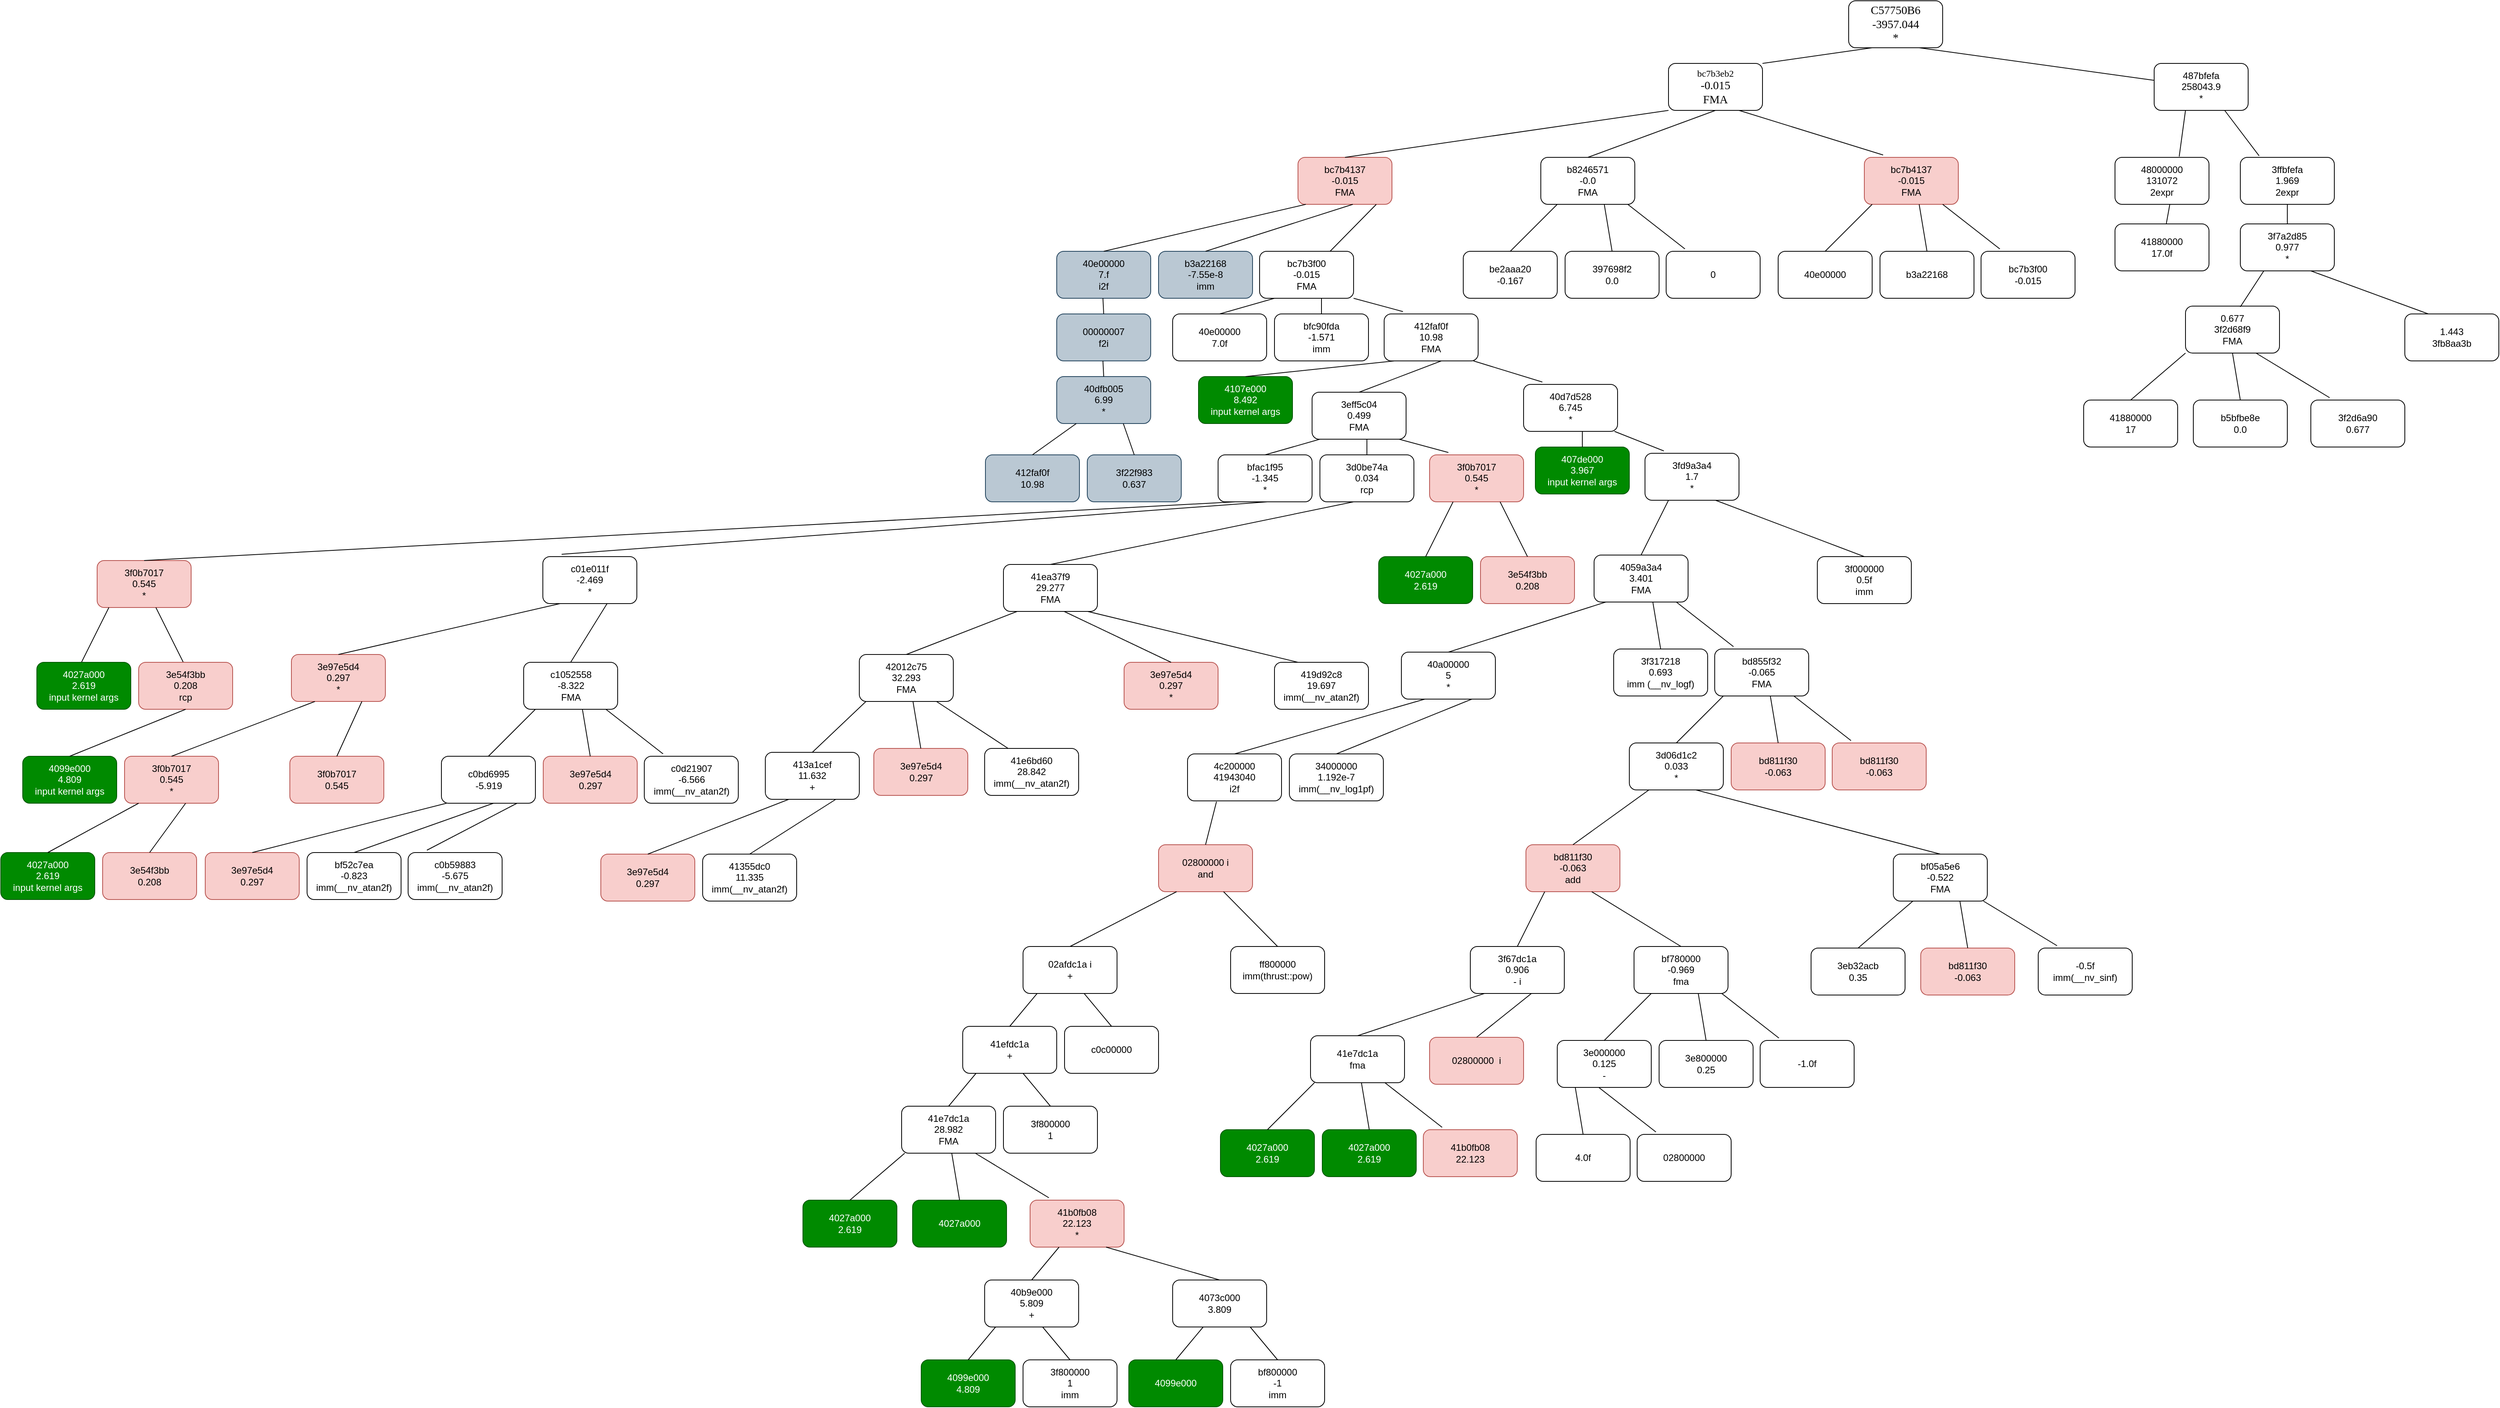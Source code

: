 <mxfile version="21.6.9" type="github">
  <diagram name="Page-1" id="10a91c8b-09ff-31b1-d368-03940ed4cc9e">
    <mxGraphModel dx="3446" dy="1108" grid="1" gridSize="10" guides="1" tooltips="1" connect="1" arrows="1" fold="1" page="1" pageScale="1" pageWidth="1100" pageHeight="850" background="none" math="0" shadow="0">
      <root>
        <mxCell id="0" />
        <mxCell id="1" parent="0" />
        <mxCell id="LB3D_sXBzz_esPVVZlD0-2" value="&lt;p style=&quot;margin:0in;font-family:Calibri;font-size:11.0pt&quot;&gt;C57750B6&lt;/p&gt;&lt;p style=&quot;margin:0in;font-family:Calibri;font-size:11.0pt&quot;&gt;-3957.044&lt;/p&gt;&lt;p lang=&quot;en-US&quot; style=&quot;margin:0in;font-family:Calibri;font-size:11.0pt&quot;&gt;*&lt;/p&gt;" style="rounded=1;whiteSpace=wrap;html=1;" vertex="1" parent="1">
          <mxGeometry x="560" y="140" width="120" height="60" as="geometry" />
        </mxCell>
        <mxCell id="LB3D_sXBzz_esPVVZlD0-3" value="&lt;p style=&quot;margin: 0in;&quot;&gt;&lt;font face=&quot;Calibri&quot;&gt;bc7b3eb2&lt;/font&gt;&lt;/p&gt;&lt;p style=&quot;margin: 0in;&quot;&gt;&lt;font face=&quot;Calibri&quot;&gt;&lt;span style=&quot;font-size: 14.667px;&quot;&gt;-0.015&lt;/span&gt;&lt;/font&gt;&lt;/p&gt;&lt;p style=&quot;margin: 0in;&quot;&gt;&lt;font face=&quot;Calibri&quot;&gt;&lt;span style=&quot;font-size: 14.667px;&quot;&gt;FMA&lt;/span&gt;&lt;/font&gt;&lt;/p&gt;" style="rounded=1;whiteSpace=wrap;html=1;" vertex="1" parent="1">
          <mxGeometry x="330" y="220" width="120" height="60" as="geometry" />
        </mxCell>
        <mxCell id="LB3D_sXBzz_esPVVZlD0-4" value="&lt;div&gt;487bfefa&lt;/div&gt;&lt;div&gt;258043.9&lt;/div&gt;&lt;div&gt;*&lt;/div&gt;" style="rounded=1;whiteSpace=wrap;html=1;" vertex="1" parent="1">
          <mxGeometry x="950" y="220" width="120" height="60" as="geometry" />
        </mxCell>
        <mxCell id="LB3D_sXBzz_esPVVZlD0-7" value="&lt;div&gt;bc7b4137&lt;/div&gt;&lt;div&gt;-0.015&lt;/div&gt;&lt;div&gt;FMA&lt;/div&gt;" style="rounded=1;whiteSpace=wrap;html=1;fillColor=#f8cecc;strokeColor=#b85450;" vertex="1" parent="1">
          <mxGeometry x="-143" y="340" width="120" height="60" as="geometry" />
        </mxCell>
        <mxCell id="LB3D_sXBzz_esPVVZlD0-10" value="" style="endArrow=none;html=1;rounded=0;exitX=1;exitY=0;exitDx=0;exitDy=0;entryX=0.25;entryY=1;entryDx=0;entryDy=0;" edge="1" parent="1" source="LB3D_sXBzz_esPVVZlD0-3" target="LB3D_sXBzz_esPVVZlD0-2">
          <mxGeometry width="50" height="50" relative="1" as="geometry">
            <mxPoint x="450" y="250" as="sourcePoint" />
            <mxPoint x="500" y="200" as="targetPoint" />
          </mxGeometry>
        </mxCell>
        <mxCell id="LB3D_sXBzz_esPVVZlD0-11" value="" style="endArrow=none;html=1;rounded=0;entryX=0.75;entryY=1;entryDx=0;entryDy=0;" edge="1" parent="1" source="LB3D_sXBzz_esPVVZlD0-4" target="LB3D_sXBzz_esPVVZlD0-2">
          <mxGeometry width="50" height="50" relative="1" as="geometry">
            <mxPoint x="490" y="250" as="sourcePoint" />
            <mxPoint x="540" y="200" as="targetPoint" />
          </mxGeometry>
        </mxCell>
        <mxCell id="LB3D_sXBzz_esPVVZlD0-12" value="&lt;div&gt;bc7b4137&lt;/div&gt;&lt;div&gt;-0.015&lt;/div&gt;&lt;div&gt;FMA&lt;/div&gt;" style="rounded=1;whiteSpace=wrap;html=1;fillColor=#f8cecc;strokeColor=#b85450;" vertex="1" parent="1">
          <mxGeometry x="580" y="340" width="120" height="60" as="geometry" />
        </mxCell>
        <mxCell id="LB3D_sXBzz_esPVVZlD0-13" value="&lt;div&gt;b8246571&lt;/div&gt;&lt;div&gt;-0.0&lt;/div&gt;&lt;div&gt;FMA&lt;/div&gt;" style="rounded=1;whiteSpace=wrap;html=1;" vertex="1" parent="1">
          <mxGeometry x="167" y="340" width="120" height="60" as="geometry" />
        </mxCell>
        <mxCell id="LB3D_sXBzz_esPVVZlD0-14" value="" style="endArrow=none;html=1;rounded=0;exitX=0.5;exitY=0;exitDx=0;exitDy=0;" edge="1" parent="1" source="LB3D_sXBzz_esPVVZlD0-7">
          <mxGeometry width="50" height="50" relative="1" as="geometry">
            <mxPoint x="280" y="300" as="sourcePoint" />
            <mxPoint x="330" y="280" as="targetPoint" />
          </mxGeometry>
        </mxCell>
        <mxCell id="LB3D_sXBzz_esPVVZlD0-15" value="" style="endArrow=none;html=1;rounded=0;exitX=0.5;exitY=0;exitDx=0;exitDy=0;entryX=0.5;entryY=1;entryDx=0;entryDy=0;" edge="1" parent="1" source="LB3D_sXBzz_esPVVZlD0-13" target="LB3D_sXBzz_esPVVZlD0-3">
          <mxGeometry width="50" height="50" relative="1" as="geometry">
            <mxPoint x="470" y="240" as="sourcePoint" />
            <mxPoint x="520" y="220" as="targetPoint" />
          </mxGeometry>
        </mxCell>
        <mxCell id="LB3D_sXBzz_esPVVZlD0-16" value="" style="endArrow=none;html=1;rounded=0;exitX=0.2;exitY=-0.05;exitDx=0;exitDy=0;entryX=0.75;entryY=1;entryDx=0;entryDy=0;exitPerimeter=0;" edge="1" parent="1" source="LB3D_sXBzz_esPVVZlD0-12" target="LB3D_sXBzz_esPVVZlD0-3">
          <mxGeometry width="50" height="50" relative="1" as="geometry">
            <mxPoint x="410" y="350" as="sourcePoint" />
            <mxPoint x="400" y="290" as="targetPoint" />
          </mxGeometry>
        </mxCell>
        <mxCell id="LB3D_sXBzz_esPVVZlD0-17" value="&lt;div&gt;48000000&lt;/div&gt;&lt;div&gt;131072&lt;/div&gt;&lt;div&gt;2expr&lt;/div&gt;" style="rounded=1;whiteSpace=wrap;html=1;" vertex="1" parent="1">
          <mxGeometry x="900" y="340" width="120" height="60" as="geometry" />
        </mxCell>
        <mxCell id="LB3D_sXBzz_esPVVZlD0-18" value="&lt;div&gt;3ffbfefa&lt;/div&gt;&lt;div&gt;1.969&lt;/div&gt;&lt;div&gt;2expr&lt;/div&gt;" style="rounded=1;whiteSpace=wrap;html=1;" vertex="1" parent="1">
          <mxGeometry x="1060" y="340" width="120" height="60" as="geometry" />
        </mxCell>
        <mxCell id="LB3D_sXBzz_esPVVZlD0-19" value="" style="endArrow=none;html=1;rounded=0;exitX=0.683;exitY=-0.017;exitDx=0;exitDy=0;exitPerimeter=0;" edge="1" parent="1" source="LB3D_sXBzz_esPVVZlD0-17">
          <mxGeometry width="50" height="50" relative="1" as="geometry">
            <mxPoint x="940" y="330" as="sourcePoint" />
            <mxPoint x="990" y="280" as="targetPoint" />
          </mxGeometry>
        </mxCell>
        <mxCell id="LB3D_sXBzz_esPVVZlD0-20" value="" style="endArrow=none;html=1;rounded=0;exitX=0.2;exitY=-0.033;exitDx=0;exitDy=0;exitPerimeter=0;entryX=0.75;entryY=1;entryDx=0;entryDy=0;" edge="1" parent="1" source="LB3D_sXBzz_esPVVZlD0-18" target="LB3D_sXBzz_esPVVZlD0-4">
          <mxGeometry width="50" height="50" relative="1" as="geometry">
            <mxPoint x="992" y="349" as="sourcePoint" />
            <mxPoint x="1000" y="290" as="targetPoint" />
          </mxGeometry>
        </mxCell>
        <mxCell id="LB3D_sXBzz_esPVVZlD0-21" value="&lt;div&gt;41880000&lt;/div&gt;&lt;div&gt;17.0f&lt;/div&gt;" style="rounded=1;whiteSpace=wrap;html=1;" vertex="1" parent="1">
          <mxGeometry x="900" y="425" width="120" height="60" as="geometry" />
        </mxCell>
        <mxCell id="LB3D_sXBzz_esPVVZlD0-22" value="3f7a2d85&lt;br&gt;0.977&lt;br&gt;*" style="rounded=1;whiteSpace=wrap;html=1;" vertex="1" parent="1">
          <mxGeometry x="1060" y="425" width="120" height="60" as="geometry" />
        </mxCell>
        <mxCell id="LB3D_sXBzz_esPVVZlD0-23" value="" style="endArrow=none;html=1;rounded=0;" edge="1" parent="1" source="LB3D_sXBzz_esPVVZlD0-21">
          <mxGeometry width="50" height="50" relative="1" as="geometry">
            <mxPoint x="920" y="450" as="sourcePoint" />
            <mxPoint x="970" y="400" as="targetPoint" />
          </mxGeometry>
        </mxCell>
        <mxCell id="LB3D_sXBzz_esPVVZlD0-24" value="" style="endArrow=none;html=1;rounded=0;entryX=0.5;entryY=1;entryDx=0;entryDy=0;exitX=0.5;exitY=0;exitDx=0;exitDy=0;" edge="1" parent="1" source="LB3D_sXBzz_esPVVZlD0-22" target="LB3D_sXBzz_esPVVZlD0-18">
          <mxGeometry width="50" height="50" relative="1" as="geometry">
            <mxPoint x="975" y="435" as="sourcePoint" />
            <mxPoint x="980" y="410" as="targetPoint" />
          </mxGeometry>
        </mxCell>
        <mxCell id="LB3D_sXBzz_esPVVZlD0-25" value="&lt;div&gt;0.677&lt;/div&gt;&lt;div&gt;3f2d68f9&lt;/div&gt;&lt;div&gt;FMA&lt;/div&gt;" style="rounded=1;whiteSpace=wrap;html=1;" vertex="1" parent="1">
          <mxGeometry x="990" y="530" width="120" height="60" as="geometry" />
        </mxCell>
        <mxCell id="LB3D_sXBzz_esPVVZlD0-26" value="&lt;div&gt;1.443&lt;/div&gt;&lt;div&gt;3fb8aa3b&lt;/div&gt;" style="rounded=1;whiteSpace=wrap;html=1;" vertex="1" parent="1">
          <mxGeometry x="1270" y="540" width="120" height="60" as="geometry" />
        </mxCell>
        <mxCell id="LB3D_sXBzz_esPVVZlD0-27" value="" style="endArrow=none;html=1;rounded=0;entryX=0.25;entryY=1;entryDx=0;entryDy=0;exitX=0.583;exitY=0.017;exitDx=0;exitDy=0;exitPerimeter=0;" edge="1" parent="1" source="LB3D_sXBzz_esPVVZlD0-25" target="LB3D_sXBzz_esPVVZlD0-22">
          <mxGeometry width="50" height="50" relative="1" as="geometry">
            <mxPoint x="1040" y="540" as="sourcePoint" />
            <mxPoint x="1090" y="490" as="targetPoint" />
          </mxGeometry>
        </mxCell>
        <mxCell id="LB3D_sXBzz_esPVVZlD0-28" value="" style="endArrow=none;html=1;rounded=0;entryX=0.75;entryY=1;entryDx=0;entryDy=0;exitX=0.25;exitY=0;exitDx=0;exitDy=0;" edge="1" parent="1" source="LB3D_sXBzz_esPVVZlD0-26" target="LB3D_sXBzz_esPVVZlD0-22">
          <mxGeometry width="50" height="50" relative="1" as="geometry">
            <mxPoint x="1070" y="541" as="sourcePoint" />
            <mxPoint x="1100" y="495" as="targetPoint" />
          </mxGeometry>
        </mxCell>
        <mxCell id="LB3D_sXBzz_esPVVZlD0-29" value="41880000&lt;br&gt;17" style="rounded=1;whiteSpace=wrap;html=1;" vertex="1" parent="1">
          <mxGeometry x="860" y="650" width="120" height="60" as="geometry" />
        </mxCell>
        <mxCell id="LB3D_sXBzz_esPVVZlD0-30" value="3f2d6a90&lt;br&gt;0.677" style="rounded=1;whiteSpace=wrap;html=1;" vertex="1" parent="1">
          <mxGeometry x="1150" y="650" width="120" height="60" as="geometry" />
        </mxCell>
        <mxCell id="LB3D_sXBzz_esPVVZlD0-31" value="b5bfbe8e&lt;br&gt;0.0" style="rounded=1;whiteSpace=wrap;html=1;" vertex="1" parent="1">
          <mxGeometry x="1000" y="650" width="120" height="60" as="geometry" />
        </mxCell>
        <mxCell id="LB3D_sXBzz_esPVVZlD0-32" value="" style="endArrow=none;html=1;rounded=0;exitX=0.5;exitY=0;exitDx=0;exitDy=0;" edge="1" parent="1" source="LB3D_sXBzz_esPVVZlD0-29">
          <mxGeometry width="50" height="50" relative="1" as="geometry">
            <mxPoint x="940" y="610" as="sourcePoint" />
            <mxPoint x="990" y="590" as="targetPoint" />
          </mxGeometry>
        </mxCell>
        <mxCell id="LB3D_sXBzz_esPVVZlD0-33" value="" style="endArrow=none;html=1;rounded=0;exitX=0.5;exitY=0;exitDx=0;exitDy=0;entryX=0.5;entryY=1;entryDx=0;entryDy=0;" edge="1" parent="1" source="LB3D_sXBzz_esPVVZlD0-31">
          <mxGeometry width="50" height="50" relative="1" as="geometry">
            <mxPoint x="1130" y="550" as="sourcePoint" />
            <mxPoint x="1050" y="590" as="targetPoint" />
          </mxGeometry>
        </mxCell>
        <mxCell id="LB3D_sXBzz_esPVVZlD0-34" value="" style="endArrow=none;html=1;rounded=0;exitX=0.2;exitY=-0.05;exitDx=0;exitDy=0;entryX=0.75;entryY=1;entryDx=0;entryDy=0;exitPerimeter=0;" edge="1" parent="1" source="LB3D_sXBzz_esPVVZlD0-30">
          <mxGeometry width="50" height="50" relative="1" as="geometry">
            <mxPoint x="1070" y="660" as="sourcePoint" />
            <mxPoint x="1080" y="590" as="targetPoint" />
          </mxGeometry>
        </mxCell>
        <mxCell id="LB3D_sXBzz_esPVVZlD0-35" value="40e00000&lt;br&gt;7.f&lt;br&gt;i2f" style="rounded=1;whiteSpace=wrap;html=1;fillColor=#bac8d3;strokeColor=#23445d;" vertex="1" parent="1">
          <mxGeometry x="-451" y="460" width="120" height="60" as="geometry" />
        </mxCell>
        <mxCell id="LB3D_sXBzz_esPVVZlD0-36" value="bc7b3f00&lt;br&gt;-0.015&lt;br&gt;FMA" style="rounded=1;whiteSpace=wrap;html=1;" vertex="1" parent="1">
          <mxGeometry x="-192" y="460" width="120" height="60" as="geometry" />
        </mxCell>
        <mxCell id="LB3D_sXBzz_esPVVZlD0-37" value="b3a22168&lt;br&gt;-7.55e-8&lt;br&gt;imm" style="rounded=1;whiteSpace=wrap;html=1;fillColor=#bac8d3;strokeColor=#23445d;" vertex="1" parent="1">
          <mxGeometry x="-321" y="460" width="120" height="60" as="geometry" />
        </mxCell>
        <mxCell id="LB3D_sXBzz_esPVVZlD0-38" value="" style="endArrow=none;html=1;rounded=0;exitX=0.5;exitY=0;exitDx=0;exitDy=0;" edge="1" parent="1" source="LB3D_sXBzz_esPVVZlD0-35">
          <mxGeometry width="50" height="50" relative="1" as="geometry">
            <mxPoint x="-183" y="420" as="sourcePoint" />
            <mxPoint x="-133" y="400" as="targetPoint" />
          </mxGeometry>
        </mxCell>
        <mxCell id="LB3D_sXBzz_esPVVZlD0-39" value="" style="endArrow=none;html=1;rounded=0;exitX=0.5;exitY=0;exitDx=0;exitDy=0;entryX=0.5;entryY=1;entryDx=0;entryDy=0;" edge="1" parent="1" source="LB3D_sXBzz_esPVVZlD0-37">
          <mxGeometry width="50" height="50" relative="1" as="geometry">
            <mxPoint x="7" y="360" as="sourcePoint" />
            <mxPoint x="-73" y="400" as="targetPoint" />
          </mxGeometry>
        </mxCell>
        <mxCell id="LB3D_sXBzz_esPVVZlD0-40" value="" style="endArrow=none;html=1;rounded=0;exitX=0.75;exitY=0;exitDx=0;exitDy=0;entryX=0.75;entryY=1;entryDx=0;entryDy=0;" edge="1" parent="1" source="LB3D_sXBzz_esPVVZlD0-36">
          <mxGeometry width="50" height="50" relative="1" as="geometry">
            <mxPoint x="-53" y="470" as="sourcePoint" />
            <mxPoint x="-43" y="400" as="targetPoint" />
          </mxGeometry>
        </mxCell>
        <mxCell id="LB3D_sXBzz_esPVVZlD0-41" value="be2aaa20&lt;br&gt;-0.167" style="rounded=1;whiteSpace=wrap;html=1;" vertex="1" parent="1">
          <mxGeometry x="68" y="460" width="120" height="60" as="geometry" />
        </mxCell>
        <mxCell id="LB3D_sXBzz_esPVVZlD0-42" value="0" style="rounded=1;whiteSpace=wrap;html=1;" vertex="1" parent="1">
          <mxGeometry x="327" y="460" width="120" height="60" as="geometry" />
        </mxCell>
        <mxCell id="LB3D_sXBzz_esPVVZlD0-43" value="397698f2&lt;br&gt;0.0" style="rounded=1;whiteSpace=wrap;html=1;" vertex="1" parent="1">
          <mxGeometry x="198" y="460" width="120" height="60" as="geometry" />
        </mxCell>
        <mxCell id="LB3D_sXBzz_esPVVZlD0-44" value="" style="endArrow=none;html=1;rounded=0;exitX=0.5;exitY=0;exitDx=0;exitDy=0;" edge="1" parent="1" source="LB3D_sXBzz_esPVVZlD0-41">
          <mxGeometry width="50" height="50" relative="1" as="geometry">
            <mxPoint x="138" y="420" as="sourcePoint" />
            <mxPoint x="188" y="400" as="targetPoint" />
          </mxGeometry>
        </mxCell>
        <mxCell id="LB3D_sXBzz_esPVVZlD0-45" value="" style="endArrow=none;html=1;rounded=0;exitX=0.5;exitY=0;exitDx=0;exitDy=0;entryX=0.5;entryY=1;entryDx=0;entryDy=0;" edge="1" parent="1" source="LB3D_sXBzz_esPVVZlD0-43">
          <mxGeometry width="50" height="50" relative="1" as="geometry">
            <mxPoint x="328" y="360" as="sourcePoint" />
            <mxPoint x="248" y="400" as="targetPoint" />
          </mxGeometry>
        </mxCell>
        <mxCell id="LB3D_sXBzz_esPVVZlD0-46" value="" style="endArrow=none;html=1;rounded=0;exitX=0.2;exitY=-0.05;exitDx=0;exitDy=0;entryX=0.75;entryY=1;entryDx=0;entryDy=0;exitPerimeter=0;" edge="1" parent="1" source="LB3D_sXBzz_esPVVZlD0-42">
          <mxGeometry width="50" height="50" relative="1" as="geometry">
            <mxPoint x="268" y="470" as="sourcePoint" />
            <mxPoint x="278" y="400" as="targetPoint" />
          </mxGeometry>
        </mxCell>
        <mxCell id="LB3D_sXBzz_esPVVZlD0-47" value="40e00000" style="rounded=1;whiteSpace=wrap;html=1;" vertex="1" parent="1">
          <mxGeometry x="470" y="460" width="120" height="60" as="geometry" />
        </mxCell>
        <mxCell id="LB3D_sXBzz_esPVVZlD0-48" value="bc7b3f00&lt;br&gt;-0.015" style="rounded=1;whiteSpace=wrap;html=1;" vertex="1" parent="1">
          <mxGeometry x="729" y="460" width="120" height="60" as="geometry" />
        </mxCell>
        <mxCell id="LB3D_sXBzz_esPVVZlD0-49" value="b3a22168" style="rounded=1;whiteSpace=wrap;html=1;" vertex="1" parent="1">
          <mxGeometry x="600" y="460" width="120" height="60" as="geometry" />
        </mxCell>
        <mxCell id="LB3D_sXBzz_esPVVZlD0-50" value="" style="endArrow=none;html=1;rounded=0;exitX=0.5;exitY=0;exitDx=0;exitDy=0;" edge="1" parent="1" source="LB3D_sXBzz_esPVVZlD0-47">
          <mxGeometry width="50" height="50" relative="1" as="geometry">
            <mxPoint x="540" y="420" as="sourcePoint" />
            <mxPoint x="590" y="400" as="targetPoint" />
          </mxGeometry>
        </mxCell>
        <mxCell id="LB3D_sXBzz_esPVVZlD0-51" value="" style="endArrow=none;html=1;rounded=0;exitX=0.5;exitY=0;exitDx=0;exitDy=0;entryX=0.5;entryY=1;entryDx=0;entryDy=0;" edge="1" parent="1" source="LB3D_sXBzz_esPVVZlD0-49">
          <mxGeometry width="50" height="50" relative="1" as="geometry">
            <mxPoint x="730" y="360" as="sourcePoint" />
            <mxPoint x="650" y="400" as="targetPoint" />
          </mxGeometry>
        </mxCell>
        <mxCell id="LB3D_sXBzz_esPVVZlD0-52" value="" style="endArrow=none;html=1;rounded=0;exitX=0.2;exitY=-0.05;exitDx=0;exitDy=0;entryX=0.75;entryY=1;entryDx=0;entryDy=0;exitPerimeter=0;" edge="1" parent="1" source="LB3D_sXBzz_esPVVZlD0-48">
          <mxGeometry width="50" height="50" relative="1" as="geometry">
            <mxPoint x="670" y="470" as="sourcePoint" />
            <mxPoint x="680" y="400" as="targetPoint" />
          </mxGeometry>
        </mxCell>
        <mxCell id="LB3D_sXBzz_esPVVZlD0-53" value="00000007&lt;br&gt;f2i" style="rounded=1;whiteSpace=wrap;html=1;fillColor=#bac8d3;strokeColor=#23445d;" vertex="1" parent="1">
          <mxGeometry x="-451" y="540" width="120" height="60" as="geometry" />
        </mxCell>
        <mxCell id="LB3D_sXBzz_esPVVZlD0-54" value="" style="endArrow=none;html=1;rounded=0;exitX=0.5;exitY=0;exitDx=0;exitDy=0;" edge="1" parent="1" source="LB3D_sXBzz_esPVVZlD0-53">
          <mxGeometry width="50" height="50" relative="1" as="geometry">
            <mxPoint x="-442" y="570" as="sourcePoint" />
            <mxPoint x="-392" y="520" as="targetPoint" />
          </mxGeometry>
        </mxCell>
        <mxCell id="LB3D_sXBzz_esPVVZlD0-55" value="40dfb005&lt;br&gt;6.99&lt;br&gt;*" style="rounded=1;whiteSpace=wrap;html=1;fillColor=#bac8d3;strokeColor=#23445d;" vertex="1" parent="1">
          <mxGeometry x="-451" y="620" width="120" height="60" as="geometry" />
        </mxCell>
        <mxCell id="LB3D_sXBzz_esPVVZlD0-56" value="" style="endArrow=none;html=1;rounded=0;exitX=0.5;exitY=0;exitDx=0;exitDy=0;" edge="1" parent="1" source="LB3D_sXBzz_esPVVZlD0-55">
          <mxGeometry width="50" height="50" relative="1" as="geometry">
            <mxPoint x="-442" y="650" as="sourcePoint" />
            <mxPoint x="-392" y="600" as="targetPoint" />
          </mxGeometry>
        </mxCell>
        <mxCell id="LB3D_sXBzz_esPVVZlD0-57" value="412faf0f&lt;br&gt;10.98" style="rounded=1;whiteSpace=wrap;html=1;fillColor=#bac8d3;strokeColor=#23445d;" vertex="1" parent="1">
          <mxGeometry x="-542" y="720" width="120" height="60" as="geometry" />
        </mxCell>
        <mxCell id="LB3D_sXBzz_esPVVZlD0-58" value="3f22f983&lt;br&gt;0.637" style="rounded=1;whiteSpace=wrap;html=1;fillColor=#bac8d3;strokeColor=#23445d;" vertex="1" parent="1">
          <mxGeometry x="-412" y="720" width="120" height="60" as="geometry" />
        </mxCell>
        <mxCell id="LB3D_sXBzz_esPVVZlD0-59" value="" style="endArrow=none;html=1;rounded=0;exitX=0.5;exitY=0;exitDx=0;exitDy=0;" edge="1" parent="1" source="LB3D_sXBzz_esPVVZlD0-57">
          <mxGeometry width="50" height="50" relative="1" as="geometry">
            <mxPoint x="-476" y="700" as="sourcePoint" />
            <mxPoint x="-426" y="680" as="targetPoint" />
          </mxGeometry>
        </mxCell>
        <mxCell id="LB3D_sXBzz_esPVVZlD0-60" value="" style="endArrow=none;html=1;rounded=0;exitX=0.5;exitY=0;exitDx=0;exitDy=0;entryX=0.5;entryY=1;entryDx=0;entryDy=0;" edge="1" parent="1" source="LB3D_sXBzz_esPVVZlD0-58">
          <mxGeometry width="50" height="50" relative="1" as="geometry">
            <mxPoint x="-286" y="640" as="sourcePoint" />
            <mxPoint x="-366" y="680" as="targetPoint" />
          </mxGeometry>
        </mxCell>
        <mxCell id="LB3D_sXBzz_esPVVZlD0-61" value="40e00000&lt;br&gt;7.0f" style="rounded=1;whiteSpace=wrap;html=1;" vertex="1" parent="1">
          <mxGeometry x="-303" y="540" width="120" height="60" as="geometry" />
        </mxCell>
        <mxCell id="LB3D_sXBzz_esPVVZlD0-62" value="412faf0f&lt;br&gt;10.98&lt;br&gt;FMA" style="rounded=1;whiteSpace=wrap;html=1;" vertex="1" parent="1">
          <mxGeometry x="-33" y="540" width="120" height="60" as="geometry" />
        </mxCell>
        <mxCell id="LB3D_sXBzz_esPVVZlD0-63" value="bfc90fda&lt;br&gt;-1.571&lt;br&gt;imm" style="rounded=1;whiteSpace=wrap;html=1;" vertex="1" parent="1">
          <mxGeometry x="-173" y="540" width="120" height="60" as="geometry" />
        </mxCell>
        <mxCell id="LB3D_sXBzz_esPVVZlD0-64" value="" style="endArrow=none;html=1;rounded=0;exitX=0.5;exitY=0;exitDx=0;exitDy=0;" edge="1" parent="1" source="LB3D_sXBzz_esPVVZlD0-61">
          <mxGeometry width="50" height="50" relative="1" as="geometry">
            <mxPoint x="-223" y="540" as="sourcePoint" />
            <mxPoint x="-173" y="520" as="targetPoint" />
          </mxGeometry>
        </mxCell>
        <mxCell id="LB3D_sXBzz_esPVVZlD0-65" value="" style="endArrow=none;html=1;rounded=0;exitX=0.5;exitY=0;exitDx=0;exitDy=0;entryX=0.5;entryY=1;entryDx=0;entryDy=0;" edge="1" parent="1" source="LB3D_sXBzz_esPVVZlD0-63">
          <mxGeometry width="50" height="50" relative="1" as="geometry">
            <mxPoint x="-33" y="480" as="sourcePoint" />
            <mxPoint x="-113" y="520" as="targetPoint" />
          </mxGeometry>
        </mxCell>
        <mxCell id="LB3D_sXBzz_esPVVZlD0-66" value="" style="endArrow=none;html=1;rounded=0;exitX=0.2;exitY=-0.05;exitDx=0;exitDy=0;entryX=0.75;entryY=1;entryDx=0;entryDy=0;exitPerimeter=0;" edge="1" parent="1" source="LB3D_sXBzz_esPVVZlD0-62">
          <mxGeometry width="50" height="50" relative="1" as="geometry">
            <mxPoint x="-82" y="590" as="sourcePoint" />
            <mxPoint x="-72" y="520" as="targetPoint" />
          </mxGeometry>
        </mxCell>
        <mxCell id="LB3D_sXBzz_esPVVZlD0-67" value="4107e000&lt;br&gt;8.492&lt;br&gt;input kernel args" style="rounded=1;whiteSpace=wrap;html=1;fillColor=#008a00;fontColor=#ffffff;strokeColor=#005700;" vertex="1" parent="1">
          <mxGeometry x="-270" y="620" width="120" height="60" as="geometry" />
        </mxCell>
        <mxCell id="LB3D_sXBzz_esPVVZlD0-68" value="40d7d528&lt;br&gt;6.745&lt;br&gt;*" style="rounded=1;whiteSpace=wrap;html=1;" vertex="1" parent="1">
          <mxGeometry x="145" y="630" width="120" height="60" as="geometry" />
        </mxCell>
        <mxCell id="LB3D_sXBzz_esPVVZlD0-69" value="3eff5c04&lt;br&gt;0.499&lt;br&gt;FMA" style="rounded=1;whiteSpace=wrap;html=1;" vertex="1" parent="1">
          <mxGeometry x="-125" y="640" width="120" height="60" as="geometry" />
        </mxCell>
        <mxCell id="LB3D_sXBzz_esPVVZlD0-70" value="" style="endArrow=none;html=1;rounded=0;exitX=0.5;exitY=0;exitDx=0;exitDy=0;" edge="1" parent="1" source="LB3D_sXBzz_esPVVZlD0-67">
          <mxGeometry width="50" height="50" relative="1" as="geometry">
            <mxPoint x="-70" y="620" as="sourcePoint" />
            <mxPoint x="-20" y="600" as="targetPoint" />
          </mxGeometry>
        </mxCell>
        <mxCell id="LB3D_sXBzz_esPVVZlD0-71" value="" style="endArrow=none;html=1;rounded=0;exitX=0.5;exitY=0;exitDx=0;exitDy=0;entryX=0.5;entryY=1;entryDx=0;entryDy=0;" edge="1" parent="1" source="LB3D_sXBzz_esPVVZlD0-69">
          <mxGeometry width="50" height="50" relative="1" as="geometry">
            <mxPoint x="120" y="560" as="sourcePoint" />
            <mxPoint x="40" y="600" as="targetPoint" />
          </mxGeometry>
        </mxCell>
        <mxCell id="LB3D_sXBzz_esPVVZlD0-72" value="" style="endArrow=none;html=1;rounded=0;exitX=0.2;exitY=-0.05;exitDx=0;exitDy=0;entryX=0.75;entryY=1;entryDx=0;entryDy=0;exitPerimeter=0;" edge="1" parent="1" source="LB3D_sXBzz_esPVVZlD0-68">
          <mxGeometry width="50" height="50" relative="1" as="geometry">
            <mxPoint x="71" y="670" as="sourcePoint" />
            <mxPoint x="81" y="600" as="targetPoint" />
          </mxGeometry>
        </mxCell>
        <mxCell id="LB3D_sXBzz_esPVVZlD0-73" value="bfac1f95&lt;br&gt;-1.345&lt;br&gt;*" style="rounded=1;whiteSpace=wrap;html=1;" vertex="1" parent="1">
          <mxGeometry x="-245" y="720" width="120" height="60" as="geometry" />
        </mxCell>
        <mxCell id="LB3D_sXBzz_esPVVZlD0-74" value="3f0b7017&lt;br&gt;0.545&lt;br&gt;*" style="rounded=1;whiteSpace=wrap;html=1;fillColor=#f8cecc;strokeColor=#b85450;" vertex="1" parent="1">
          <mxGeometry x="25" y="720" width="120" height="60" as="geometry" />
        </mxCell>
        <mxCell id="LB3D_sXBzz_esPVVZlD0-75" value="3d0be74a&lt;br&gt;0.034&lt;br&gt;rcp" style="rounded=1;whiteSpace=wrap;html=1;" vertex="1" parent="1">
          <mxGeometry x="-115" y="720" width="120" height="60" as="geometry" />
        </mxCell>
        <mxCell id="LB3D_sXBzz_esPVVZlD0-76" value="" style="endArrow=none;html=1;rounded=0;exitX=0.5;exitY=0;exitDx=0;exitDy=0;" edge="1" parent="1" source="LB3D_sXBzz_esPVVZlD0-73">
          <mxGeometry width="50" height="50" relative="1" as="geometry">
            <mxPoint x="-165" y="720" as="sourcePoint" />
            <mxPoint x="-115" y="700" as="targetPoint" />
          </mxGeometry>
        </mxCell>
        <mxCell id="LB3D_sXBzz_esPVVZlD0-77" value="" style="endArrow=none;html=1;rounded=0;exitX=0.5;exitY=0;exitDx=0;exitDy=0;entryX=0.5;entryY=1;entryDx=0;entryDy=0;" edge="1" parent="1" source="LB3D_sXBzz_esPVVZlD0-75">
          <mxGeometry width="50" height="50" relative="1" as="geometry">
            <mxPoint x="25" y="660" as="sourcePoint" />
            <mxPoint x="-55" y="700" as="targetPoint" />
          </mxGeometry>
        </mxCell>
        <mxCell id="LB3D_sXBzz_esPVVZlD0-78" value="" style="endArrow=none;html=1;rounded=0;exitX=0.2;exitY=-0.05;exitDx=0;exitDy=0;entryX=0.75;entryY=1;entryDx=0;entryDy=0;exitPerimeter=0;" edge="1" parent="1" source="LB3D_sXBzz_esPVVZlD0-74">
          <mxGeometry width="50" height="50" relative="1" as="geometry">
            <mxPoint x="-24" y="770" as="sourcePoint" />
            <mxPoint x="-14" y="700" as="targetPoint" />
          </mxGeometry>
        </mxCell>
        <mxCell id="LB3D_sXBzz_esPVVZlD0-79" value="3fd9a3a4&lt;br&gt;1.7&lt;br&gt;*" style="rounded=1;whiteSpace=wrap;html=1;" vertex="1" parent="1">
          <mxGeometry x="300" y="718" width="120" height="60" as="geometry" />
        </mxCell>
        <mxCell id="LB3D_sXBzz_esPVVZlD0-80" value="407de000&lt;br&gt;3.967&lt;br&gt;input kernel args" style="rounded=1;whiteSpace=wrap;html=1;fillColor=#008a00;fontColor=#ffffff;strokeColor=#005700;" vertex="1" parent="1">
          <mxGeometry x="160" y="710" width="120" height="60" as="geometry" />
        </mxCell>
        <mxCell id="LB3D_sXBzz_esPVVZlD0-81" value="" style="endArrow=none;html=1;rounded=0;exitX=0.5;exitY=0;exitDx=0;exitDy=0;entryX=0.5;entryY=1;entryDx=0;entryDy=0;" edge="1" parent="1" source="LB3D_sXBzz_esPVVZlD0-80">
          <mxGeometry width="50" height="50" relative="1" as="geometry">
            <mxPoint x="300" y="650" as="sourcePoint" />
            <mxPoint x="220" y="690" as="targetPoint" />
          </mxGeometry>
        </mxCell>
        <mxCell id="LB3D_sXBzz_esPVVZlD0-82" value="" style="endArrow=none;html=1;rounded=0;exitX=0.2;exitY=-0.05;exitDx=0;exitDy=0;entryX=0.75;entryY=1;entryDx=0;entryDy=0;exitPerimeter=0;" edge="1" parent="1" source="LB3D_sXBzz_esPVVZlD0-79">
          <mxGeometry width="50" height="50" relative="1" as="geometry">
            <mxPoint x="251" y="760" as="sourcePoint" />
            <mxPoint x="261" y="690" as="targetPoint" />
          </mxGeometry>
        </mxCell>
        <mxCell id="LB3D_sXBzz_esPVVZlD0-83" value="c01e011f&lt;br&gt;-2.469&lt;br&gt;*" style="rounded=1;whiteSpace=wrap;html=1;" vertex="1" parent="1">
          <mxGeometry x="-1107" y="850" width="120" height="60" as="geometry" />
        </mxCell>
        <mxCell id="LB3D_sXBzz_esPVVZlD0-84" value="3f0b7017&lt;br&gt;0.545&lt;br&gt;*" style="rounded=1;whiteSpace=wrap;html=1;fillColor=#f8cecc;strokeColor=#b85450;" vertex="1" parent="1">
          <mxGeometry x="-1676" y="855" width="120" height="60" as="geometry" />
        </mxCell>
        <mxCell id="LB3D_sXBzz_esPVVZlD0-85" value="" style="endArrow=none;html=1;rounded=0;exitX=0.5;exitY=0;exitDx=0;exitDy=0;entryX=0.5;entryY=1;entryDx=0;entryDy=0;" edge="1" parent="1" source="LB3D_sXBzz_esPVVZlD0-84">
          <mxGeometry width="50" height="50" relative="1" as="geometry">
            <mxPoint x="-143" y="740" as="sourcePoint" />
            <mxPoint x="-223" y="780" as="targetPoint" />
          </mxGeometry>
        </mxCell>
        <mxCell id="LB3D_sXBzz_esPVVZlD0-86" value="" style="endArrow=none;html=1;rounded=0;exitX=0.2;exitY=-0.05;exitDx=0;exitDy=0;entryX=0.75;entryY=1;entryDx=0;entryDy=0;exitPerimeter=0;" edge="1" parent="1" source="LB3D_sXBzz_esPVVZlD0-83">
          <mxGeometry width="50" height="50" relative="1" as="geometry">
            <mxPoint x="-192" y="850" as="sourcePoint" />
            <mxPoint x="-182" y="780" as="targetPoint" />
          </mxGeometry>
        </mxCell>
        <mxCell id="LB3D_sXBzz_esPVVZlD0-87" value="41ea37f9&lt;br&gt;29.277&lt;br&gt;FMA" style="rounded=1;whiteSpace=wrap;html=1;" vertex="1" parent="1">
          <mxGeometry x="-519" y="860" width="120" height="60" as="geometry" />
        </mxCell>
        <mxCell id="LB3D_sXBzz_esPVVZlD0-88" value="" style="endArrow=none;html=1;rounded=0;exitX=0.5;exitY=0;exitDx=0;exitDy=0;" edge="1" parent="1" source="LB3D_sXBzz_esPVVZlD0-87">
          <mxGeometry width="50" height="50" relative="1" as="geometry">
            <mxPoint x="-122" y="830" as="sourcePoint" />
            <mxPoint x="-72" y="780" as="targetPoint" />
          </mxGeometry>
        </mxCell>
        <mxCell id="LB3D_sXBzz_esPVVZlD0-89" value="4027a000&lt;br&gt;2.619" style="rounded=1;whiteSpace=wrap;html=1;fillColor=#008a00;fontColor=#ffffff;strokeColor=#005700;" vertex="1" parent="1">
          <mxGeometry x="-40" y="850" width="120" height="60" as="geometry" />
        </mxCell>
        <mxCell id="LB3D_sXBzz_esPVVZlD0-90" value="3e54f3bb&lt;br&gt;0.208" style="rounded=1;whiteSpace=wrap;html=1;fillColor=#f8cecc;strokeColor=#b85450;" vertex="1" parent="1">
          <mxGeometry x="90" y="850" width="120" height="60" as="geometry" />
        </mxCell>
        <mxCell id="LB3D_sXBzz_esPVVZlD0-91" value="" style="endArrow=none;html=1;rounded=0;exitX=0.5;exitY=0;exitDx=0;exitDy=0;entryX=0.25;entryY=1;entryDx=0;entryDy=0;" edge="1" parent="1" source="LB3D_sXBzz_esPVVZlD0-89" target="LB3D_sXBzz_esPVVZlD0-74">
          <mxGeometry width="50" height="50" relative="1" as="geometry">
            <mxPoint x="26" y="830" as="sourcePoint" />
            <mxPoint x="76" y="810" as="targetPoint" />
          </mxGeometry>
        </mxCell>
        <mxCell id="LB3D_sXBzz_esPVVZlD0-92" value="" style="endArrow=none;html=1;rounded=0;exitX=0.5;exitY=0;exitDx=0;exitDy=0;entryX=0.75;entryY=1;entryDx=0;entryDy=0;" edge="1" parent="1" source="LB3D_sXBzz_esPVVZlD0-90" target="LB3D_sXBzz_esPVVZlD0-74">
          <mxGeometry width="50" height="50" relative="1" as="geometry">
            <mxPoint x="216" y="770" as="sourcePoint" />
            <mxPoint x="136" y="810" as="targetPoint" />
          </mxGeometry>
        </mxCell>
        <mxCell id="LB3D_sXBzz_esPVVZlD0-93" value="4059a3a4&lt;br&gt;3.401&lt;br&gt;FMA" style="rounded=1;whiteSpace=wrap;html=1;" vertex="1" parent="1">
          <mxGeometry x="235" y="848" width="120" height="60" as="geometry" />
        </mxCell>
        <mxCell id="LB3D_sXBzz_esPVVZlD0-94" value="3f000000&lt;br&gt;0.5f&lt;br&gt;imm" style="rounded=1;whiteSpace=wrap;html=1;" vertex="1" parent="1">
          <mxGeometry x="520" y="850" width="120" height="60" as="geometry" />
        </mxCell>
        <mxCell id="LB3D_sXBzz_esPVVZlD0-95" value="" style="endArrow=none;html=1;rounded=0;exitX=0.5;exitY=0;exitDx=0;exitDy=0;entryX=0.25;entryY=1;entryDx=0;entryDy=0;" edge="1" parent="1" source="LB3D_sXBzz_esPVVZlD0-93">
          <mxGeometry width="50" height="50" relative="1" as="geometry">
            <mxPoint x="301" y="828" as="sourcePoint" />
            <mxPoint x="330" y="778" as="targetPoint" />
          </mxGeometry>
        </mxCell>
        <mxCell id="LB3D_sXBzz_esPVVZlD0-96" value="" style="endArrow=none;html=1;rounded=0;exitX=0.5;exitY=0;exitDx=0;exitDy=0;entryX=0.75;entryY=1;entryDx=0;entryDy=0;" edge="1" parent="1" source="LB3D_sXBzz_esPVVZlD0-94">
          <mxGeometry width="50" height="50" relative="1" as="geometry">
            <mxPoint x="491" y="768" as="sourcePoint" />
            <mxPoint x="390" y="778" as="targetPoint" />
          </mxGeometry>
        </mxCell>
        <mxCell id="LB3D_sXBzz_esPVVZlD0-98" value="40a00000&lt;br&gt;5&lt;br&gt;*" style="rounded=1;whiteSpace=wrap;html=1;" vertex="1" parent="1">
          <mxGeometry x="-11" y="972" width="120" height="60" as="geometry" />
        </mxCell>
        <mxCell id="LB3D_sXBzz_esPVVZlD0-99" value="bd855f32&lt;br&gt;-0.065&lt;br&gt;FMA" style="rounded=1;whiteSpace=wrap;html=1;" vertex="1" parent="1">
          <mxGeometry x="389" y="968" width="120" height="60" as="geometry" />
        </mxCell>
        <mxCell id="LB3D_sXBzz_esPVVZlD0-100" value="3f317218&lt;br&gt;0.693&lt;br&gt;imm (__nv_logf)" style="rounded=1;whiteSpace=wrap;html=1;" vertex="1" parent="1">
          <mxGeometry x="260" y="968" width="120" height="60" as="geometry" />
        </mxCell>
        <mxCell id="LB3D_sXBzz_esPVVZlD0-101" value="" style="endArrow=none;html=1;rounded=0;exitX=0.5;exitY=0;exitDx=0;exitDy=0;" edge="1" parent="1" source="LB3D_sXBzz_esPVVZlD0-98">
          <mxGeometry width="50" height="50" relative="1" as="geometry">
            <mxPoint x="200" y="928" as="sourcePoint" />
            <mxPoint x="250" y="908" as="targetPoint" />
          </mxGeometry>
        </mxCell>
        <mxCell id="LB3D_sXBzz_esPVVZlD0-102" value="" style="endArrow=none;html=1;rounded=0;exitX=0.5;exitY=0;exitDx=0;exitDy=0;entryX=0.5;entryY=1;entryDx=0;entryDy=0;" edge="1" parent="1" source="LB3D_sXBzz_esPVVZlD0-100">
          <mxGeometry width="50" height="50" relative="1" as="geometry">
            <mxPoint x="390" y="868" as="sourcePoint" />
            <mxPoint x="310" y="908" as="targetPoint" />
          </mxGeometry>
        </mxCell>
        <mxCell id="LB3D_sXBzz_esPVVZlD0-103" value="" style="endArrow=none;html=1;rounded=0;exitX=0.2;exitY=-0.05;exitDx=0;exitDy=0;entryX=0.75;entryY=1;entryDx=0;entryDy=0;exitPerimeter=0;" edge="1" parent="1" source="LB3D_sXBzz_esPVVZlD0-99">
          <mxGeometry width="50" height="50" relative="1" as="geometry">
            <mxPoint x="330" y="978" as="sourcePoint" />
            <mxPoint x="340" y="908" as="targetPoint" />
          </mxGeometry>
        </mxCell>
        <mxCell id="LB3D_sXBzz_esPVVZlD0-106" value="" style="endArrow=none;html=1;rounded=0;exitX=0.5;exitY=0;exitDx=0;exitDy=0;entryX=0.25;entryY=1;entryDx=0;entryDy=0;" edge="1" parent="1">
          <mxGeometry width="50" height="50" relative="1" as="geometry">
            <mxPoint x="-1696" y="985" as="sourcePoint" />
            <mxPoint x="-1661" y="915" as="targetPoint" />
          </mxGeometry>
        </mxCell>
        <mxCell id="LB3D_sXBzz_esPVVZlD0-107" value="" style="endArrow=none;html=1;rounded=0;exitX=0.5;exitY=0;exitDx=0;exitDy=0;entryX=0.75;entryY=1;entryDx=0;entryDy=0;" edge="1" parent="1">
          <mxGeometry width="50" height="50" relative="1" as="geometry">
            <mxPoint x="-1566" y="985" as="sourcePoint" />
            <mxPoint x="-1601" y="915" as="targetPoint" />
          </mxGeometry>
        </mxCell>
        <mxCell id="LB3D_sXBzz_esPVVZlD0-108" value="4027a000&lt;br&gt;2.619&lt;br&gt;input kernel args" style="rounded=1;whiteSpace=wrap;html=1;fillColor=#008a00;fontColor=#ffffff;strokeColor=#005700;" vertex="1" parent="1">
          <mxGeometry x="-1753" y="985" width="120" height="60" as="geometry" />
        </mxCell>
        <mxCell id="LB3D_sXBzz_esPVVZlD0-109" value="3e54f3bb&lt;br&gt;0.208&lt;br&gt;rcp" style="rounded=1;whiteSpace=wrap;html=1;fillColor=#f8cecc;strokeColor=#b85450;" vertex="1" parent="1">
          <mxGeometry x="-1623" y="985" width="120" height="60" as="geometry" />
        </mxCell>
        <mxCell id="LB3D_sXBzz_esPVVZlD0-110" value="4099e000&lt;br&gt;4.809&lt;br&gt;input kernel args" style="rounded=1;whiteSpace=wrap;html=1;fillColor=#008a00;fontColor=#ffffff;strokeColor=#005700;" vertex="1" parent="1">
          <mxGeometry x="-1771" y="1105" width="120" height="60" as="geometry" />
        </mxCell>
        <mxCell id="LB3D_sXBzz_esPVVZlD0-111" value="" style="endArrow=none;html=1;rounded=0;exitX=0.5;exitY=0;exitDx=0;exitDy=0;entryX=0.5;entryY=1;entryDx=0;entryDy=0;" edge="1" parent="1" source="LB3D_sXBzz_esPVVZlD0-110" target="LB3D_sXBzz_esPVVZlD0-109">
          <mxGeometry width="50" height="50" relative="1" as="geometry">
            <mxPoint x="-1612" y="1095" as="sourcePoint" />
            <mxPoint x="-1562" y="1045" as="targetPoint" />
          </mxGeometry>
        </mxCell>
        <mxCell id="LB3D_sXBzz_esPVVZlD0-112" value="3e97e5d4&lt;br&gt;0.297&lt;br&gt;*" style="rounded=1;whiteSpace=wrap;html=1;fillColor=#f8cecc;strokeColor=#b85450;" vertex="1" parent="1">
          <mxGeometry x="-1428" y="975" width="120" height="60" as="geometry" />
        </mxCell>
        <mxCell id="LB3D_sXBzz_esPVVZlD0-113" value="c1052558&lt;br&gt;-8.322&lt;br&gt;FMA" style="rounded=1;whiteSpace=wrap;html=1;" vertex="1" parent="1">
          <mxGeometry x="-1131.5" y="985" width="120" height="60" as="geometry" />
        </mxCell>
        <mxCell id="LB3D_sXBzz_esPVVZlD0-114" value="" style="endArrow=none;html=1;rounded=0;exitX=0.5;exitY=0;exitDx=0;exitDy=0;entryX=0.25;entryY=1;entryDx=0;entryDy=0;" edge="1" parent="1" source="LB3D_sXBzz_esPVVZlD0-112">
          <mxGeometry width="50" height="50" relative="1" as="geometry">
            <mxPoint x="-1114" y="960" as="sourcePoint" />
            <mxPoint x="-1085" y="910" as="targetPoint" />
          </mxGeometry>
        </mxCell>
        <mxCell id="LB3D_sXBzz_esPVVZlD0-115" value="" style="endArrow=none;html=1;rounded=0;exitX=0.5;exitY=0;exitDx=0;exitDy=0;entryX=0.75;entryY=1;entryDx=0;entryDy=0;" edge="1" parent="1" source="LB3D_sXBzz_esPVVZlD0-113">
          <mxGeometry width="50" height="50" relative="1" as="geometry">
            <mxPoint x="-924" y="900" as="sourcePoint" />
            <mxPoint x="-1025" y="910" as="targetPoint" />
          </mxGeometry>
        </mxCell>
        <mxCell id="LB3D_sXBzz_esPVVZlD0-116" value="42012c75&lt;br&gt;32.293&lt;br&gt;FMA" style="rounded=1;whiteSpace=wrap;html=1;" vertex="1" parent="1">
          <mxGeometry x="-703" y="975" width="120" height="60" as="geometry" />
        </mxCell>
        <mxCell id="LB3D_sXBzz_esPVVZlD0-117" value="419d92c8&lt;br&gt;19.697&lt;br&gt;imm(__nv_atan2f)" style="rounded=1;whiteSpace=wrap;html=1;" vertex="1" parent="1">
          <mxGeometry x="-173" y="985" width="120" height="60" as="geometry" />
        </mxCell>
        <mxCell id="LB3D_sXBzz_esPVVZlD0-118" value="3e97e5d4&lt;br&gt;0.297&lt;br&gt;*" style="rounded=1;whiteSpace=wrap;html=1;fillColor=#f8cecc;strokeColor=#b85450;" vertex="1" parent="1">
          <mxGeometry x="-365" y="985" width="120" height="60" as="geometry" />
        </mxCell>
        <mxCell id="LB3D_sXBzz_esPVVZlD0-119" value="" style="endArrow=none;html=1;rounded=0;exitX=0.5;exitY=0;exitDx=0;exitDy=0;" edge="1" parent="1" source="LB3D_sXBzz_esPVVZlD0-116">
          <mxGeometry width="50" height="50" relative="1" as="geometry">
            <mxPoint x="-551.5" y="940" as="sourcePoint" />
            <mxPoint x="-501.5" y="920" as="targetPoint" />
          </mxGeometry>
        </mxCell>
        <mxCell id="LB3D_sXBzz_esPVVZlD0-120" value="" style="endArrow=none;html=1;rounded=0;exitX=0.5;exitY=0;exitDx=0;exitDy=0;entryX=0.5;entryY=1;entryDx=0;entryDy=0;" edge="1" parent="1" source="LB3D_sXBzz_esPVVZlD0-118">
          <mxGeometry width="50" height="50" relative="1" as="geometry">
            <mxPoint x="-361.5" y="880" as="sourcePoint" />
            <mxPoint x="-441.5" y="920" as="targetPoint" />
          </mxGeometry>
        </mxCell>
        <mxCell id="LB3D_sXBzz_esPVVZlD0-121" value="" style="endArrow=none;html=1;rounded=0;exitX=0.25;exitY=0;exitDx=0;exitDy=0;entryX=0.75;entryY=1;entryDx=0;entryDy=0;" edge="1" parent="1" source="LB3D_sXBzz_esPVVZlD0-117">
          <mxGeometry width="50" height="50" relative="1" as="geometry">
            <mxPoint x="-338.5" y="977" as="sourcePoint" />
            <mxPoint x="-411.5" y="920" as="targetPoint" />
          </mxGeometry>
        </mxCell>
        <mxCell id="LB3D_sXBzz_esPVVZlD0-122" value="3f0b7017&lt;br&gt;0.545&lt;br&gt;*" style="rounded=1;whiteSpace=wrap;html=1;fillColor=#f8cecc;strokeColor=#b85450;" vertex="1" parent="1">
          <mxGeometry x="-1641" y="1105" width="120" height="60" as="geometry" />
        </mxCell>
        <mxCell id="LB3D_sXBzz_esPVVZlD0-123" value="3f0b7017&lt;br&gt;0.545" style="rounded=1;whiteSpace=wrap;html=1;fillColor=#f8cecc;strokeColor=#b85450;" vertex="1" parent="1">
          <mxGeometry x="-1430" y="1105" width="120" height="60" as="geometry" />
        </mxCell>
        <mxCell id="LB3D_sXBzz_esPVVZlD0-124" value="" style="endArrow=none;html=1;rounded=0;exitX=0.5;exitY=0;exitDx=0;exitDy=0;entryX=0.25;entryY=1;entryDx=0;entryDy=0;" edge="1" parent="1" source="LB3D_sXBzz_esPVVZlD0-122">
          <mxGeometry width="50" height="50" relative="1" as="geometry">
            <mxPoint x="-1427" y="1085" as="sourcePoint" />
            <mxPoint x="-1398" y="1035" as="targetPoint" />
          </mxGeometry>
        </mxCell>
        <mxCell id="LB3D_sXBzz_esPVVZlD0-125" value="" style="endArrow=none;html=1;rounded=0;exitX=0.5;exitY=0;exitDx=0;exitDy=0;entryX=0.75;entryY=1;entryDx=0;entryDy=0;" edge="1" parent="1" source="LB3D_sXBzz_esPVVZlD0-123">
          <mxGeometry width="50" height="50" relative="1" as="geometry">
            <mxPoint x="-1237" y="1025" as="sourcePoint" />
            <mxPoint x="-1338" y="1035" as="targetPoint" />
          </mxGeometry>
        </mxCell>
        <mxCell id="LB3D_sXBzz_esPVVZlD0-126" value="c0bd6995&lt;br&gt;-5.919" style="rounded=1;whiteSpace=wrap;html=1;" vertex="1" parent="1">
          <mxGeometry x="-1236.5" y="1105" width="120" height="60" as="geometry" />
        </mxCell>
        <mxCell id="LB3D_sXBzz_esPVVZlD0-127" value="c0d21907&lt;br&gt;-6.566&lt;br&gt;imm(__nv_atan2f)" style="rounded=1;whiteSpace=wrap;html=1;" vertex="1" parent="1">
          <mxGeometry x="-977.5" y="1105" width="120" height="60" as="geometry" />
        </mxCell>
        <mxCell id="LB3D_sXBzz_esPVVZlD0-128" value="3e97e5d4&lt;br&gt;0.297" style="rounded=1;whiteSpace=wrap;html=1;fillColor=#f8cecc;strokeColor=#b85450;" vertex="1" parent="1">
          <mxGeometry x="-1106.5" y="1105" width="120" height="60" as="geometry" />
        </mxCell>
        <mxCell id="LB3D_sXBzz_esPVVZlD0-129" value="" style="endArrow=none;html=1;rounded=0;exitX=0.5;exitY=0;exitDx=0;exitDy=0;" edge="1" parent="1" source="LB3D_sXBzz_esPVVZlD0-126">
          <mxGeometry width="50" height="50" relative="1" as="geometry">
            <mxPoint x="-1166.5" y="1065" as="sourcePoint" />
            <mxPoint x="-1116.5" y="1045" as="targetPoint" />
          </mxGeometry>
        </mxCell>
        <mxCell id="LB3D_sXBzz_esPVVZlD0-130" value="" style="endArrow=none;html=1;rounded=0;exitX=0.5;exitY=0;exitDx=0;exitDy=0;entryX=0.5;entryY=1;entryDx=0;entryDy=0;" edge="1" parent="1" source="LB3D_sXBzz_esPVVZlD0-128">
          <mxGeometry width="50" height="50" relative="1" as="geometry">
            <mxPoint x="-976.5" y="1005" as="sourcePoint" />
            <mxPoint x="-1056.5" y="1045" as="targetPoint" />
          </mxGeometry>
        </mxCell>
        <mxCell id="LB3D_sXBzz_esPVVZlD0-131" value="" style="endArrow=none;html=1;rounded=0;exitX=0.2;exitY=-0.05;exitDx=0;exitDy=0;entryX=0.75;entryY=1;entryDx=0;entryDy=0;exitPerimeter=0;" edge="1" parent="1" source="LB3D_sXBzz_esPVVZlD0-127">
          <mxGeometry width="50" height="50" relative="1" as="geometry">
            <mxPoint x="-1036.5" y="1115" as="sourcePoint" />
            <mxPoint x="-1026.5" y="1045" as="targetPoint" />
          </mxGeometry>
        </mxCell>
        <mxCell id="LB3D_sXBzz_esPVVZlD0-132" value="413a1cef&lt;br&gt;11.632&lt;br&gt;+" style="rounded=1;whiteSpace=wrap;html=1;" vertex="1" parent="1">
          <mxGeometry x="-823" y="1100" width="120" height="60" as="geometry" />
        </mxCell>
        <mxCell id="LB3D_sXBzz_esPVVZlD0-133" value="41e6bd60&lt;br&gt;28.842&lt;br&gt;imm(__nv_atan2f)" style="rounded=1;whiteSpace=wrap;html=1;" vertex="1" parent="1">
          <mxGeometry x="-543" y="1095" width="120" height="60" as="geometry" />
        </mxCell>
        <mxCell id="LB3D_sXBzz_esPVVZlD0-134" value="3e97e5d4&lt;br&gt;0.297" style="rounded=1;whiteSpace=wrap;html=1;fillColor=#f8cecc;strokeColor=#b85450;" vertex="1" parent="1">
          <mxGeometry x="-684.5" y="1095" width="120" height="60" as="geometry" />
        </mxCell>
        <mxCell id="LB3D_sXBzz_esPVVZlD0-135" value="" style="endArrow=none;html=1;rounded=0;exitX=0.5;exitY=0;exitDx=0;exitDy=0;" edge="1" parent="1" source="LB3D_sXBzz_esPVVZlD0-132">
          <mxGeometry width="50" height="50" relative="1" as="geometry">
            <mxPoint x="-744.5" y="1055" as="sourcePoint" />
            <mxPoint x="-694.5" y="1035" as="targetPoint" />
          </mxGeometry>
        </mxCell>
        <mxCell id="LB3D_sXBzz_esPVVZlD0-136" value="" style="endArrow=none;html=1;rounded=0;exitX=0.5;exitY=0;exitDx=0;exitDy=0;entryX=0.5;entryY=1;entryDx=0;entryDy=0;" edge="1" parent="1" source="LB3D_sXBzz_esPVVZlD0-134">
          <mxGeometry width="50" height="50" relative="1" as="geometry">
            <mxPoint x="-554.5" y="995" as="sourcePoint" />
            <mxPoint x="-634.5" y="1035" as="targetPoint" />
          </mxGeometry>
        </mxCell>
        <mxCell id="LB3D_sXBzz_esPVVZlD0-137" value="" style="endArrow=none;html=1;rounded=0;exitX=0.25;exitY=0;exitDx=0;exitDy=0;entryX=0.75;entryY=1;entryDx=0;entryDy=0;" edge="1" parent="1" source="LB3D_sXBzz_esPVVZlD0-133">
          <mxGeometry width="50" height="50" relative="1" as="geometry">
            <mxPoint x="-531.5" y="1092" as="sourcePoint" />
            <mxPoint x="-604.5" y="1035" as="targetPoint" />
          </mxGeometry>
        </mxCell>
        <mxCell id="LB3D_sXBzz_esPVVZlD0-138" value="4c200000&lt;br&gt;41943040&lt;br&gt;i2f" style="rounded=1;whiteSpace=wrap;html=1;" vertex="1" parent="1">
          <mxGeometry x="-284" y="1102" width="120" height="60" as="geometry" />
        </mxCell>
        <mxCell id="LB3D_sXBzz_esPVVZlD0-139" value="34000000&lt;br&gt;1.192e-7&lt;br&gt;imm(__nv_log1pf)" style="rounded=1;whiteSpace=wrap;html=1;" vertex="1" parent="1">
          <mxGeometry x="-154" y="1102" width="120" height="60" as="geometry" />
        </mxCell>
        <mxCell id="LB3D_sXBzz_esPVVZlD0-140" value="" style="endArrow=none;html=1;rounded=0;exitX=0.5;exitY=0;exitDx=0;exitDy=0;entryX=0.25;entryY=1;entryDx=0;entryDy=0;" edge="1" parent="1" source="LB3D_sXBzz_esPVVZlD0-138">
          <mxGeometry width="50" height="50" relative="1" as="geometry">
            <mxPoint x="-10" y="1082" as="sourcePoint" />
            <mxPoint x="19" y="1032" as="targetPoint" />
          </mxGeometry>
        </mxCell>
        <mxCell id="LB3D_sXBzz_esPVVZlD0-141" value="" style="endArrow=none;html=1;rounded=0;exitX=0.5;exitY=0;exitDx=0;exitDy=0;entryX=0.75;entryY=1;entryDx=0;entryDy=0;" edge="1" parent="1" source="LB3D_sXBzz_esPVVZlD0-139">
          <mxGeometry width="50" height="50" relative="1" as="geometry">
            <mxPoint x="180" y="1022" as="sourcePoint" />
            <mxPoint x="79" y="1032" as="targetPoint" />
          </mxGeometry>
        </mxCell>
        <mxCell id="LB3D_sXBzz_esPVVZlD0-142" value="3d06d1c2&lt;br&gt;0.033&lt;br&gt;*" style="rounded=1;whiteSpace=wrap;html=1;" vertex="1" parent="1">
          <mxGeometry x="280" y="1088" width="120" height="60" as="geometry" />
        </mxCell>
        <mxCell id="LB3D_sXBzz_esPVVZlD0-143" value="bd811f30&lt;br&gt;-0.063" style="rounded=1;whiteSpace=wrap;html=1;fillColor=#f8cecc;strokeColor=#b85450;" vertex="1" parent="1">
          <mxGeometry x="539" y="1088" width="120" height="60" as="geometry" />
        </mxCell>
        <mxCell id="LB3D_sXBzz_esPVVZlD0-144" value="bd811f30&lt;br&gt;-0.063" style="rounded=1;whiteSpace=wrap;html=1;fillColor=#f8cecc;strokeColor=#b85450;" vertex="1" parent="1">
          <mxGeometry x="410" y="1088" width="120" height="60" as="geometry" />
        </mxCell>
        <mxCell id="LB3D_sXBzz_esPVVZlD0-145" value="" style="endArrow=none;html=1;rounded=0;exitX=0.5;exitY=0;exitDx=0;exitDy=0;" edge="1" parent="1" source="LB3D_sXBzz_esPVVZlD0-142">
          <mxGeometry width="50" height="50" relative="1" as="geometry">
            <mxPoint x="350" y="1048" as="sourcePoint" />
            <mxPoint x="400" y="1028" as="targetPoint" />
          </mxGeometry>
        </mxCell>
        <mxCell id="LB3D_sXBzz_esPVVZlD0-146" value="" style="endArrow=none;html=1;rounded=0;exitX=0.5;exitY=0;exitDx=0;exitDy=0;entryX=0.5;entryY=1;entryDx=0;entryDy=0;" edge="1" parent="1" source="LB3D_sXBzz_esPVVZlD0-144">
          <mxGeometry width="50" height="50" relative="1" as="geometry">
            <mxPoint x="540" y="988" as="sourcePoint" />
            <mxPoint x="460" y="1028" as="targetPoint" />
          </mxGeometry>
        </mxCell>
        <mxCell id="LB3D_sXBzz_esPVVZlD0-147" value="" style="endArrow=none;html=1;rounded=0;exitX=0.2;exitY=-0.05;exitDx=0;exitDy=0;entryX=0.75;entryY=1;entryDx=0;entryDy=0;exitPerimeter=0;" edge="1" parent="1" source="LB3D_sXBzz_esPVVZlD0-143">
          <mxGeometry width="50" height="50" relative="1" as="geometry">
            <mxPoint x="480" y="1098" as="sourcePoint" />
            <mxPoint x="490" y="1028" as="targetPoint" />
          </mxGeometry>
        </mxCell>
        <mxCell id="LB3D_sXBzz_esPVVZlD0-148" value="bd811f30&lt;br&gt;-0.063&lt;br&gt;add" style="rounded=1;whiteSpace=wrap;html=1;fillColor=#f8cecc;strokeColor=#b85450;" vertex="1" parent="1">
          <mxGeometry x="148" y="1218" width="120" height="60" as="geometry" />
        </mxCell>
        <mxCell id="LB3D_sXBzz_esPVVZlD0-149" value="bf05a5e6&lt;br&gt;-0.522&lt;br&gt;FMA" style="rounded=1;whiteSpace=wrap;html=1;" vertex="1" parent="1">
          <mxGeometry x="617" y="1230" width="120" height="60" as="geometry" />
        </mxCell>
        <mxCell id="LB3D_sXBzz_esPVVZlD0-150" value="" style="endArrow=none;html=1;rounded=0;exitX=0.5;exitY=0;exitDx=0;exitDy=0;entryX=0.25;entryY=1;entryDx=0;entryDy=0;" edge="1" parent="1" source="LB3D_sXBzz_esPVVZlD0-148">
          <mxGeometry width="50" height="50" relative="1" as="geometry">
            <mxPoint x="276" y="1198" as="sourcePoint" />
            <mxPoint x="305" y="1148" as="targetPoint" />
          </mxGeometry>
        </mxCell>
        <mxCell id="LB3D_sXBzz_esPVVZlD0-151" value="" style="endArrow=none;html=1;rounded=0;exitX=0.5;exitY=0;exitDx=0;exitDy=0;entryX=0.75;entryY=1;entryDx=0;entryDy=0;" edge="1" parent="1" source="LB3D_sXBzz_esPVVZlD0-149">
          <mxGeometry width="50" height="50" relative="1" as="geometry">
            <mxPoint x="466" y="1138" as="sourcePoint" />
            <mxPoint x="365" y="1148" as="targetPoint" />
          </mxGeometry>
        </mxCell>
        <mxCell id="LB3D_sXBzz_esPVVZlD0-152" value="3f67dc1a&lt;br&gt;0.906&lt;br&gt;- i" style="rounded=1;whiteSpace=wrap;html=1;" vertex="1" parent="1">
          <mxGeometry x="77" y="1348" width="120" height="60" as="geometry" />
        </mxCell>
        <mxCell id="LB3D_sXBzz_esPVVZlD0-153" value="bf780000&lt;br&gt;-0.969&lt;br&gt;fma" style="rounded=1;whiteSpace=wrap;html=1;" vertex="1" parent="1">
          <mxGeometry x="286" y="1348" width="120" height="60" as="geometry" />
        </mxCell>
        <mxCell id="LB3D_sXBzz_esPVVZlD0-154" value="" style="endArrow=none;html=1;rounded=0;exitX=0.5;exitY=0;exitDx=0;exitDy=0;entryX=0.25;entryY=1;entryDx=0;entryDy=0;" edge="1" parent="1" source="LB3D_sXBzz_esPVVZlD0-152">
          <mxGeometry width="50" height="50" relative="1" as="geometry">
            <mxPoint x="143" y="1328" as="sourcePoint" />
            <mxPoint x="172" y="1278" as="targetPoint" />
          </mxGeometry>
        </mxCell>
        <mxCell id="LB3D_sXBzz_esPVVZlD0-155" value="" style="endArrow=none;html=1;rounded=0;exitX=0.5;exitY=0;exitDx=0;exitDy=0;entryX=0.75;entryY=1;entryDx=0;entryDy=0;" edge="1" parent="1" source="LB3D_sXBzz_esPVVZlD0-153">
          <mxGeometry width="50" height="50" relative="1" as="geometry">
            <mxPoint x="333" y="1268" as="sourcePoint" />
            <mxPoint x="232" y="1278" as="targetPoint" />
          </mxGeometry>
        </mxCell>
        <mxCell id="LB3D_sXBzz_esPVVZlD0-156" value="3eb32acb&lt;br&gt;0.35" style="rounded=1;whiteSpace=wrap;html=1;" vertex="1" parent="1">
          <mxGeometry x="512" y="1350" width="120" height="60" as="geometry" />
        </mxCell>
        <mxCell id="LB3D_sXBzz_esPVVZlD0-157" value="-0.5f&lt;br&gt;imm(__nv_sinf)" style="rounded=1;whiteSpace=wrap;html=1;" vertex="1" parent="1">
          <mxGeometry x="802" y="1350" width="120" height="60" as="geometry" />
        </mxCell>
        <mxCell id="LB3D_sXBzz_esPVVZlD0-158" value="bd811f30&lt;br&gt;-0.063" style="rounded=1;whiteSpace=wrap;html=1;fillColor=#f8cecc;strokeColor=#b85450;" vertex="1" parent="1">
          <mxGeometry x="652" y="1350" width="120" height="60" as="geometry" />
        </mxCell>
        <mxCell id="LB3D_sXBzz_esPVVZlD0-159" value="" style="endArrow=none;html=1;rounded=0;exitX=0.5;exitY=0;exitDx=0;exitDy=0;" edge="1" parent="1" source="LB3D_sXBzz_esPVVZlD0-156">
          <mxGeometry width="50" height="50" relative="1" as="geometry">
            <mxPoint x="592" y="1310" as="sourcePoint" />
            <mxPoint x="642" y="1290" as="targetPoint" />
          </mxGeometry>
        </mxCell>
        <mxCell id="LB3D_sXBzz_esPVVZlD0-160" value="" style="endArrow=none;html=1;rounded=0;exitX=0.5;exitY=0;exitDx=0;exitDy=0;entryX=0.5;entryY=1;entryDx=0;entryDy=0;" edge="1" parent="1" source="LB3D_sXBzz_esPVVZlD0-158">
          <mxGeometry width="50" height="50" relative="1" as="geometry">
            <mxPoint x="782" y="1250" as="sourcePoint" />
            <mxPoint x="702" y="1290" as="targetPoint" />
          </mxGeometry>
        </mxCell>
        <mxCell id="LB3D_sXBzz_esPVVZlD0-161" value="" style="endArrow=none;html=1;rounded=0;exitX=0.2;exitY=-0.05;exitDx=0;exitDy=0;entryX=0.75;entryY=1;entryDx=0;entryDy=0;exitPerimeter=0;" edge="1" parent="1" source="LB3D_sXBzz_esPVVZlD0-157">
          <mxGeometry width="50" height="50" relative="1" as="geometry">
            <mxPoint x="722" y="1360" as="sourcePoint" />
            <mxPoint x="732" y="1290" as="targetPoint" />
          </mxGeometry>
        </mxCell>
        <mxCell id="LB3D_sXBzz_esPVVZlD0-162" value="4027a000&lt;br&gt;2.619&lt;br&gt;input kernel args" style="rounded=1;whiteSpace=wrap;html=1;fillColor=#008a00;fontColor=#ffffff;strokeColor=#005700;" vertex="1" parent="1">
          <mxGeometry x="-1799" y="1228" width="120" height="60" as="geometry" />
        </mxCell>
        <mxCell id="LB3D_sXBzz_esPVVZlD0-163" value="3e54f3bb&lt;br&gt;0.208" style="rounded=1;whiteSpace=wrap;html=1;fillColor=#f8cecc;strokeColor=#b85450;" vertex="1" parent="1">
          <mxGeometry x="-1669" y="1228" width="120" height="60" as="geometry" />
        </mxCell>
        <mxCell id="LB3D_sXBzz_esPVVZlD0-164" value="" style="endArrow=none;html=1;rounded=0;exitX=0.5;exitY=0;exitDx=0;exitDy=0;entryX=0.25;entryY=1;entryDx=0;entryDy=0;" edge="1" parent="1" source="LB3D_sXBzz_esPVVZlD0-162">
          <mxGeometry width="50" height="50" relative="1" as="geometry">
            <mxPoint x="-1652" y="1215" as="sourcePoint" />
            <mxPoint x="-1623" y="1165" as="targetPoint" />
          </mxGeometry>
        </mxCell>
        <mxCell id="LB3D_sXBzz_esPVVZlD0-165" value="" style="endArrow=none;html=1;rounded=0;exitX=0.5;exitY=0;exitDx=0;exitDy=0;entryX=0.75;entryY=1;entryDx=0;entryDy=0;" edge="1" parent="1" source="LB3D_sXBzz_esPVVZlD0-163">
          <mxGeometry width="50" height="50" relative="1" as="geometry">
            <mxPoint x="-1462" y="1155" as="sourcePoint" />
            <mxPoint x="-1563" y="1165" as="targetPoint" />
          </mxGeometry>
        </mxCell>
        <mxCell id="LB3D_sXBzz_esPVVZlD0-166" value="3e97e5d4&lt;br&gt;0.297" style="rounded=1;whiteSpace=wrap;html=1;fillColor=#f8cecc;strokeColor=#b85450;" vertex="1" parent="1">
          <mxGeometry x="-1538" y="1228" width="120" height="60" as="geometry" />
        </mxCell>
        <mxCell id="LB3D_sXBzz_esPVVZlD0-167" value="c0b59883&lt;br&gt;-5.675&lt;br&gt;imm(__nv_atan2f)" style="rounded=1;whiteSpace=wrap;html=1;" vertex="1" parent="1">
          <mxGeometry x="-1279" y="1228" width="120" height="60" as="geometry" />
        </mxCell>
        <mxCell id="LB3D_sXBzz_esPVVZlD0-168" value="bf52c7ea&lt;br&gt;-0.823&lt;br&gt;imm(__nv_atan2f)" style="rounded=1;whiteSpace=wrap;html=1;" vertex="1" parent="1">
          <mxGeometry x="-1408" y="1228" width="120" height="60" as="geometry" />
        </mxCell>
        <mxCell id="LB3D_sXBzz_esPVVZlD0-169" value="" style="endArrow=none;html=1;rounded=0;exitX=0.5;exitY=0;exitDx=0;exitDy=0;" edge="1" parent="1" source="LB3D_sXBzz_esPVVZlD0-166">
          <mxGeometry width="50" height="50" relative="1" as="geometry">
            <mxPoint x="-1280" y="1185" as="sourcePoint" />
            <mxPoint x="-1230" y="1165" as="targetPoint" />
          </mxGeometry>
        </mxCell>
        <mxCell id="LB3D_sXBzz_esPVVZlD0-170" value="" style="endArrow=none;html=1;rounded=0;exitX=0.5;exitY=0;exitDx=0;exitDy=0;entryX=0.5;entryY=1;entryDx=0;entryDy=0;" edge="1" parent="1" source="LB3D_sXBzz_esPVVZlD0-168">
          <mxGeometry width="50" height="50" relative="1" as="geometry">
            <mxPoint x="-1090" y="1125" as="sourcePoint" />
            <mxPoint x="-1170" y="1165" as="targetPoint" />
          </mxGeometry>
        </mxCell>
        <mxCell id="LB3D_sXBzz_esPVVZlD0-171" value="" style="endArrow=none;html=1;rounded=0;exitX=0.2;exitY=-0.05;exitDx=0;exitDy=0;entryX=0.75;entryY=1;entryDx=0;entryDy=0;exitPerimeter=0;" edge="1" parent="1" source="LB3D_sXBzz_esPVVZlD0-167">
          <mxGeometry width="50" height="50" relative="1" as="geometry">
            <mxPoint x="-1150" y="1235" as="sourcePoint" />
            <mxPoint x="-1140" y="1165" as="targetPoint" />
          </mxGeometry>
        </mxCell>
        <mxCell id="LB3D_sXBzz_esPVVZlD0-176" value="3e97e5d4&lt;br&gt;0.297" style="rounded=1;whiteSpace=wrap;html=1;fillColor=#f8cecc;strokeColor=#b85450;" vertex="1" parent="1">
          <mxGeometry x="-1033" y="1230" width="120" height="60" as="geometry" />
        </mxCell>
        <mxCell id="LB3D_sXBzz_esPVVZlD0-177" value="41355dc0&lt;br&gt;11.335&lt;br&gt;imm(__nv_atan2f)" style="rounded=1;whiteSpace=wrap;html=1;" vertex="1" parent="1">
          <mxGeometry x="-903" y="1230" width="120" height="60" as="geometry" />
        </mxCell>
        <mxCell id="LB3D_sXBzz_esPVVZlD0-178" value="" style="endArrow=none;html=1;rounded=0;exitX=0.5;exitY=0;exitDx=0;exitDy=0;entryX=0.25;entryY=1;entryDx=0;entryDy=0;" edge="1" parent="1" source="LB3D_sXBzz_esPVVZlD0-176">
          <mxGeometry width="50" height="50" relative="1" as="geometry">
            <mxPoint x="-822" y="1210" as="sourcePoint" />
            <mxPoint x="-793" y="1160" as="targetPoint" />
          </mxGeometry>
        </mxCell>
        <mxCell id="LB3D_sXBzz_esPVVZlD0-179" value="" style="endArrow=none;html=1;rounded=0;exitX=0.5;exitY=0;exitDx=0;exitDy=0;entryX=0.75;entryY=1;entryDx=0;entryDy=0;" edge="1" parent="1" source="LB3D_sXBzz_esPVVZlD0-177">
          <mxGeometry width="50" height="50" relative="1" as="geometry">
            <mxPoint x="-632" y="1150" as="sourcePoint" />
            <mxPoint x="-733" y="1160" as="targetPoint" />
          </mxGeometry>
        </mxCell>
        <mxCell id="LB3D_sXBzz_esPVVZlD0-180" value="02800000 i&lt;br&gt;and" style="rounded=1;whiteSpace=wrap;html=1;fillColor=#f8cecc;strokeColor=#b85450;" vertex="1" parent="1">
          <mxGeometry x="-321" y="1218" width="120" height="60" as="geometry" />
        </mxCell>
        <mxCell id="LB3D_sXBzz_esPVVZlD0-181" value="" style="endArrow=none;html=1;rounded=0;exitX=0.5;exitY=0;exitDx=0;exitDy=0;entryX=0.308;entryY=1.017;entryDx=0;entryDy=0;entryPerimeter=0;" edge="1" parent="1" source="LB3D_sXBzz_esPVVZlD0-180" target="LB3D_sXBzz_esPVVZlD0-138">
          <mxGeometry width="50" height="50" relative="1" as="geometry">
            <mxPoint x="-255" y="1198" as="sourcePoint" />
            <mxPoint x="-240" y="1178" as="targetPoint" />
          </mxGeometry>
        </mxCell>
        <mxCell id="LB3D_sXBzz_esPVVZlD0-182" value="02afdc1a i&lt;br&gt;+" style="rounded=1;whiteSpace=wrap;html=1;" vertex="1" parent="1">
          <mxGeometry x="-494" y="1348" width="120" height="60" as="geometry" />
        </mxCell>
        <mxCell id="LB3D_sXBzz_esPVVZlD0-183" value="ff800000&lt;br&gt;imm(thrust::pow)" style="rounded=1;whiteSpace=wrap;html=1;" vertex="1" parent="1">
          <mxGeometry x="-229" y="1348" width="120" height="60" as="geometry" />
        </mxCell>
        <mxCell id="LB3D_sXBzz_esPVVZlD0-184" value="" style="endArrow=none;html=1;rounded=0;exitX=0.5;exitY=0;exitDx=0;exitDy=0;entryX=0.25;entryY=1;entryDx=0;entryDy=0;" edge="1" parent="1" source="LB3D_sXBzz_esPVVZlD0-182">
          <mxGeometry width="50" height="50" relative="1" as="geometry">
            <mxPoint x="-327" y="1328" as="sourcePoint" />
            <mxPoint x="-298" y="1278" as="targetPoint" />
          </mxGeometry>
        </mxCell>
        <mxCell id="LB3D_sXBzz_esPVVZlD0-185" value="" style="endArrow=none;html=1;rounded=0;exitX=0.5;exitY=0;exitDx=0;exitDy=0;entryX=0.75;entryY=1;entryDx=0;entryDy=0;" edge="1" parent="1" source="LB3D_sXBzz_esPVVZlD0-183">
          <mxGeometry width="50" height="50" relative="1" as="geometry">
            <mxPoint x="-137" y="1268" as="sourcePoint" />
            <mxPoint x="-238" y="1278" as="targetPoint" />
          </mxGeometry>
        </mxCell>
        <mxCell id="LB3D_sXBzz_esPVVZlD0-186" value="41efdc1a&lt;br&gt;+" style="rounded=1;whiteSpace=wrap;html=1;" vertex="1" parent="1">
          <mxGeometry x="-571" y="1450" width="120" height="60" as="geometry" />
        </mxCell>
        <mxCell id="LB3D_sXBzz_esPVVZlD0-187" value="c0c00000" style="rounded=1;whiteSpace=wrap;html=1;" vertex="1" parent="1">
          <mxGeometry x="-441" y="1450" width="120" height="60" as="geometry" />
        </mxCell>
        <mxCell id="LB3D_sXBzz_esPVVZlD0-188" value="" style="endArrow=none;html=1;rounded=0;exitX=0.5;exitY=0;exitDx=0;exitDy=0;entryX=0.25;entryY=1;entryDx=0;entryDy=0;" edge="1" parent="1" source="LB3D_sXBzz_esPVVZlD0-186">
          <mxGeometry width="50" height="50" relative="1" as="geometry">
            <mxPoint x="-505" y="1458" as="sourcePoint" />
            <mxPoint x="-476" y="1408" as="targetPoint" />
          </mxGeometry>
        </mxCell>
        <mxCell id="LB3D_sXBzz_esPVVZlD0-189" value="" style="endArrow=none;html=1;rounded=0;exitX=0.5;exitY=0;exitDx=0;exitDy=0;entryX=0.75;entryY=1;entryDx=0;entryDy=0;" edge="1" parent="1" source="LB3D_sXBzz_esPVVZlD0-187">
          <mxGeometry width="50" height="50" relative="1" as="geometry">
            <mxPoint x="-315" y="1398" as="sourcePoint" />
            <mxPoint x="-416" y="1408" as="targetPoint" />
          </mxGeometry>
        </mxCell>
        <mxCell id="LB3D_sXBzz_esPVVZlD0-198" value="41e7dc1a&lt;br&gt;28.982&lt;br&gt;FMA" style="rounded=1;whiteSpace=wrap;html=1;" vertex="1" parent="1">
          <mxGeometry x="-649" y="1552" width="120" height="60" as="geometry" />
        </mxCell>
        <mxCell id="LB3D_sXBzz_esPVVZlD0-199" value="3f800000&lt;br&gt;1" style="rounded=1;whiteSpace=wrap;html=1;" vertex="1" parent="1">
          <mxGeometry x="-519" y="1552" width="120" height="60" as="geometry" />
        </mxCell>
        <mxCell id="LB3D_sXBzz_esPVVZlD0-200" value="" style="endArrow=none;html=1;rounded=0;exitX=0.5;exitY=0;exitDx=0;exitDy=0;entryX=0.25;entryY=1;entryDx=0;entryDy=0;" edge="1" parent="1" source="LB3D_sXBzz_esPVVZlD0-198">
          <mxGeometry width="50" height="50" relative="1" as="geometry">
            <mxPoint x="-583" y="1560" as="sourcePoint" />
            <mxPoint x="-554" y="1510" as="targetPoint" />
          </mxGeometry>
        </mxCell>
        <mxCell id="LB3D_sXBzz_esPVVZlD0-201" value="" style="endArrow=none;html=1;rounded=0;exitX=0.5;exitY=0;exitDx=0;exitDy=0;entryX=0.75;entryY=1;entryDx=0;entryDy=0;" edge="1" parent="1" source="LB3D_sXBzz_esPVVZlD0-199">
          <mxGeometry width="50" height="50" relative="1" as="geometry">
            <mxPoint x="-393" y="1500" as="sourcePoint" />
            <mxPoint x="-494" y="1510" as="targetPoint" />
          </mxGeometry>
        </mxCell>
        <mxCell id="LB3D_sXBzz_esPVVZlD0-202" value="4027a000&lt;br&gt;2.619" style="rounded=1;whiteSpace=wrap;html=1;fillColor=#008a00;fontColor=#ffffff;strokeColor=#005700;" vertex="1" parent="1">
          <mxGeometry x="-775" y="1672" width="120" height="60" as="geometry" />
        </mxCell>
        <mxCell id="LB3D_sXBzz_esPVVZlD0-203" value="41b0fb08&lt;br&gt;22.123&lt;br&gt;*" style="rounded=1;whiteSpace=wrap;html=1;fillColor=#f8cecc;strokeColor=#b85450;" vertex="1" parent="1">
          <mxGeometry x="-485" y="1672" width="120" height="60" as="geometry" />
        </mxCell>
        <mxCell id="LB3D_sXBzz_esPVVZlD0-204" value="4027a000" style="rounded=1;whiteSpace=wrap;html=1;fillColor=#008a00;fontColor=#ffffff;strokeColor=#005700;" vertex="1" parent="1">
          <mxGeometry x="-635" y="1672" width="120" height="60" as="geometry" />
        </mxCell>
        <mxCell id="LB3D_sXBzz_esPVVZlD0-205" value="" style="endArrow=none;html=1;rounded=0;exitX=0.5;exitY=0;exitDx=0;exitDy=0;" edge="1" parent="1" source="LB3D_sXBzz_esPVVZlD0-202">
          <mxGeometry width="50" height="50" relative="1" as="geometry">
            <mxPoint x="-695" y="1632" as="sourcePoint" />
            <mxPoint x="-645" y="1612" as="targetPoint" />
          </mxGeometry>
        </mxCell>
        <mxCell id="LB3D_sXBzz_esPVVZlD0-206" value="" style="endArrow=none;html=1;rounded=0;exitX=0.5;exitY=0;exitDx=0;exitDy=0;entryX=0.5;entryY=1;entryDx=0;entryDy=0;" edge="1" parent="1" source="LB3D_sXBzz_esPVVZlD0-204">
          <mxGeometry width="50" height="50" relative="1" as="geometry">
            <mxPoint x="-505" y="1572" as="sourcePoint" />
            <mxPoint x="-585" y="1612" as="targetPoint" />
          </mxGeometry>
        </mxCell>
        <mxCell id="LB3D_sXBzz_esPVVZlD0-207" value="" style="endArrow=none;html=1;rounded=0;exitX=0.2;exitY=-0.05;exitDx=0;exitDy=0;entryX=0.75;entryY=1;entryDx=0;entryDy=0;exitPerimeter=0;" edge="1" parent="1" source="LB3D_sXBzz_esPVVZlD0-203">
          <mxGeometry width="50" height="50" relative="1" as="geometry">
            <mxPoint x="-565" y="1682" as="sourcePoint" />
            <mxPoint x="-555" y="1612" as="targetPoint" />
          </mxGeometry>
        </mxCell>
        <mxCell id="LB3D_sXBzz_esPVVZlD0-208" value="40b9e000&lt;br&gt;5.809&lt;br&gt;+" style="rounded=1;whiteSpace=wrap;html=1;" vertex="1" parent="1">
          <mxGeometry x="-543" y="1774" width="120" height="60" as="geometry" />
        </mxCell>
        <mxCell id="LB3D_sXBzz_esPVVZlD0-209" value="4073c000&lt;br&gt;3.809" style="rounded=1;whiteSpace=wrap;html=1;" vertex="1" parent="1">
          <mxGeometry x="-303" y="1774" width="120" height="60" as="geometry" />
        </mxCell>
        <mxCell id="LB3D_sXBzz_esPVVZlD0-210" value="" style="endArrow=none;html=1;rounded=0;exitX=0.5;exitY=0;exitDx=0;exitDy=0;entryX=0.25;entryY=1;entryDx=0;entryDy=0;" edge="1" parent="1" source="LB3D_sXBzz_esPVVZlD0-208">
          <mxGeometry width="50" height="50" relative="1" as="geometry">
            <mxPoint x="-477" y="1782" as="sourcePoint" />
            <mxPoint x="-448" y="1732" as="targetPoint" />
          </mxGeometry>
        </mxCell>
        <mxCell id="LB3D_sXBzz_esPVVZlD0-211" value="" style="endArrow=none;html=1;rounded=0;exitX=0.5;exitY=0;exitDx=0;exitDy=0;entryX=0.75;entryY=1;entryDx=0;entryDy=0;" edge="1" parent="1" source="LB3D_sXBzz_esPVVZlD0-209">
          <mxGeometry width="50" height="50" relative="1" as="geometry">
            <mxPoint x="-287" y="1722" as="sourcePoint" />
            <mxPoint x="-388" y="1732" as="targetPoint" />
          </mxGeometry>
        </mxCell>
        <mxCell id="LB3D_sXBzz_esPVVZlD0-212" value="4099e000&lt;br&gt;4.809" style="rounded=1;whiteSpace=wrap;html=1;fillColor=#008a00;strokeColor=#005700;fontColor=#ffffff;" vertex="1" parent="1">
          <mxGeometry x="-624" y="1876" width="120" height="60" as="geometry" />
        </mxCell>
        <mxCell id="LB3D_sXBzz_esPVVZlD0-213" value="3f800000&lt;br&gt;1&lt;br&gt;imm" style="rounded=1;whiteSpace=wrap;html=1;" vertex="1" parent="1">
          <mxGeometry x="-494" y="1876" width="120" height="60" as="geometry" />
        </mxCell>
        <mxCell id="LB3D_sXBzz_esPVVZlD0-214" value="" style="endArrow=none;html=1;rounded=0;exitX=0.5;exitY=0;exitDx=0;exitDy=0;entryX=0.25;entryY=1;entryDx=0;entryDy=0;" edge="1" parent="1" source="LB3D_sXBzz_esPVVZlD0-212">
          <mxGeometry width="50" height="50" relative="1" as="geometry">
            <mxPoint x="-558" y="1884" as="sourcePoint" />
            <mxPoint x="-529" y="1834" as="targetPoint" />
          </mxGeometry>
        </mxCell>
        <mxCell id="LB3D_sXBzz_esPVVZlD0-215" value="" style="endArrow=none;html=1;rounded=0;exitX=0.5;exitY=0;exitDx=0;exitDy=0;entryX=0.75;entryY=1;entryDx=0;entryDy=0;" edge="1" parent="1" source="LB3D_sXBzz_esPVVZlD0-213">
          <mxGeometry width="50" height="50" relative="1" as="geometry">
            <mxPoint x="-368" y="1824" as="sourcePoint" />
            <mxPoint x="-469" y="1834" as="targetPoint" />
          </mxGeometry>
        </mxCell>
        <mxCell id="LB3D_sXBzz_esPVVZlD0-216" value="4099e000" style="rounded=1;whiteSpace=wrap;html=1;fillColor=#008a00;strokeColor=#005700;fontColor=#ffffff;" vertex="1" parent="1">
          <mxGeometry x="-359" y="1876" width="120" height="60" as="geometry" />
        </mxCell>
        <mxCell id="LB3D_sXBzz_esPVVZlD0-217" value="bf800000&lt;br&gt;-1&lt;br&gt;imm" style="rounded=1;whiteSpace=wrap;html=1;" vertex="1" parent="1">
          <mxGeometry x="-229" y="1876" width="120" height="60" as="geometry" />
        </mxCell>
        <mxCell id="LB3D_sXBzz_esPVVZlD0-218" value="" style="endArrow=none;html=1;rounded=0;exitX=0.5;exitY=0;exitDx=0;exitDy=0;entryX=0.25;entryY=1;entryDx=0;entryDy=0;" edge="1" parent="1" source="LB3D_sXBzz_esPVVZlD0-216">
          <mxGeometry width="50" height="50" relative="1" as="geometry">
            <mxPoint x="-293" y="1884" as="sourcePoint" />
            <mxPoint x="-264" y="1834" as="targetPoint" />
          </mxGeometry>
        </mxCell>
        <mxCell id="LB3D_sXBzz_esPVVZlD0-219" value="" style="endArrow=none;html=1;rounded=0;exitX=0.5;exitY=0;exitDx=0;exitDy=0;entryX=0.75;entryY=1;entryDx=0;entryDy=0;" edge="1" parent="1" source="LB3D_sXBzz_esPVVZlD0-217">
          <mxGeometry width="50" height="50" relative="1" as="geometry">
            <mxPoint x="-103" y="1824" as="sourcePoint" />
            <mxPoint x="-204" y="1834" as="targetPoint" />
          </mxGeometry>
        </mxCell>
        <mxCell id="LB3D_sXBzz_esPVVZlD0-220" value="41e7dc1a&lt;br&gt;fma" style="rounded=1;whiteSpace=wrap;html=1;" vertex="1" parent="1">
          <mxGeometry x="-127" y="1462" width="120" height="60" as="geometry" />
        </mxCell>
        <mxCell id="LB3D_sXBzz_esPVVZlD0-221" value="02800000&amp;nbsp; i" style="rounded=1;whiteSpace=wrap;html=1;fillColor=#f8cecc;strokeColor=#b85450;" vertex="1" parent="1">
          <mxGeometry x="25" y="1464" width="120" height="60" as="geometry" />
        </mxCell>
        <mxCell id="LB3D_sXBzz_esPVVZlD0-222" value="" style="endArrow=none;html=1;rounded=0;exitX=0.5;exitY=0;exitDx=0;exitDy=0;entryX=0.25;entryY=1;entryDx=0;entryDy=0;" edge="1" parent="1" source="LB3D_sXBzz_esPVVZlD0-220">
          <mxGeometry width="50" height="50" relative="1" as="geometry">
            <mxPoint x="66" y="1458" as="sourcePoint" />
            <mxPoint x="95" y="1408" as="targetPoint" />
          </mxGeometry>
        </mxCell>
        <mxCell id="LB3D_sXBzz_esPVVZlD0-223" value="" style="endArrow=none;html=1;rounded=0;exitX=0.5;exitY=0;exitDx=0;exitDy=0;entryX=0.75;entryY=1;entryDx=0;entryDy=0;" edge="1" parent="1" source="LB3D_sXBzz_esPVVZlD0-221">
          <mxGeometry width="50" height="50" relative="1" as="geometry">
            <mxPoint x="256" y="1398" as="sourcePoint" />
            <mxPoint x="155" y="1408" as="targetPoint" />
          </mxGeometry>
        </mxCell>
        <mxCell id="LB3D_sXBzz_esPVVZlD0-224" value="4027a000&lt;br&gt;2.619" style="rounded=1;whiteSpace=wrap;html=1;fillColor=#008a00;fontColor=#ffffff;strokeColor=#005700;" vertex="1" parent="1">
          <mxGeometry x="-242" y="1582" width="120" height="60" as="geometry" />
        </mxCell>
        <mxCell id="LB3D_sXBzz_esPVVZlD0-225" value="41b0fb08&lt;br&gt;22.123" style="rounded=1;whiteSpace=wrap;html=1;fillColor=#f8cecc;strokeColor=#b85450;" vertex="1" parent="1">
          <mxGeometry x="17" y="1582" width="120" height="60" as="geometry" />
        </mxCell>
        <mxCell id="LB3D_sXBzz_esPVVZlD0-226" value="4027a000&lt;br&gt;2.619" style="rounded=1;whiteSpace=wrap;html=1;fillColor=#008a00;fontColor=#ffffff;strokeColor=#005700;" vertex="1" parent="1">
          <mxGeometry x="-112" y="1582" width="120" height="60" as="geometry" />
        </mxCell>
        <mxCell id="LB3D_sXBzz_esPVVZlD0-227" value="" style="endArrow=none;html=1;rounded=0;exitX=0.5;exitY=0;exitDx=0;exitDy=0;" edge="1" parent="1" source="LB3D_sXBzz_esPVVZlD0-224">
          <mxGeometry width="50" height="50" relative="1" as="geometry">
            <mxPoint x="-172" y="1542" as="sourcePoint" />
            <mxPoint x="-122" y="1522" as="targetPoint" />
          </mxGeometry>
        </mxCell>
        <mxCell id="LB3D_sXBzz_esPVVZlD0-228" value="" style="endArrow=none;html=1;rounded=0;exitX=0.5;exitY=0;exitDx=0;exitDy=0;entryX=0.5;entryY=1;entryDx=0;entryDy=0;" edge="1" parent="1" source="LB3D_sXBzz_esPVVZlD0-226">
          <mxGeometry width="50" height="50" relative="1" as="geometry">
            <mxPoint x="18" y="1482" as="sourcePoint" />
            <mxPoint x="-62" y="1522" as="targetPoint" />
          </mxGeometry>
        </mxCell>
        <mxCell id="LB3D_sXBzz_esPVVZlD0-229" value="" style="endArrow=none;html=1;rounded=0;exitX=0.2;exitY=-0.05;exitDx=0;exitDy=0;entryX=0.75;entryY=1;entryDx=0;entryDy=0;exitPerimeter=0;" edge="1" parent="1" source="LB3D_sXBzz_esPVVZlD0-225">
          <mxGeometry width="50" height="50" relative="1" as="geometry">
            <mxPoint x="-42" y="1592" as="sourcePoint" />
            <mxPoint x="-32" y="1522" as="targetPoint" />
          </mxGeometry>
        </mxCell>
        <mxCell id="LB3D_sXBzz_esPVVZlD0-230" value="3e000000&lt;br&gt;0.125&lt;br&gt;-" style="rounded=1;whiteSpace=wrap;html=1;" vertex="1" parent="1">
          <mxGeometry x="188" y="1468" width="120" height="60" as="geometry" />
        </mxCell>
        <mxCell id="LB3D_sXBzz_esPVVZlD0-231" value="-1.0f" style="rounded=1;whiteSpace=wrap;html=1;" vertex="1" parent="1">
          <mxGeometry x="447" y="1468" width="120" height="60" as="geometry" />
        </mxCell>
        <mxCell id="LB3D_sXBzz_esPVVZlD0-232" value="3e800000&lt;br&gt;0.25" style="rounded=1;whiteSpace=wrap;html=1;" vertex="1" parent="1">
          <mxGeometry x="318" y="1468" width="120" height="60" as="geometry" />
        </mxCell>
        <mxCell id="LB3D_sXBzz_esPVVZlD0-233" value="" style="endArrow=none;html=1;rounded=0;exitX=0.5;exitY=0;exitDx=0;exitDy=0;" edge="1" parent="1" source="LB3D_sXBzz_esPVVZlD0-230">
          <mxGeometry width="50" height="50" relative="1" as="geometry">
            <mxPoint x="258" y="1428" as="sourcePoint" />
            <mxPoint x="308" y="1408" as="targetPoint" />
          </mxGeometry>
        </mxCell>
        <mxCell id="LB3D_sXBzz_esPVVZlD0-234" value="" style="endArrow=none;html=1;rounded=0;exitX=0.5;exitY=0;exitDx=0;exitDy=0;entryX=0.5;entryY=1;entryDx=0;entryDy=0;" edge="1" parent="1" source="LB3D_sXBzz_esPVVZlD0-232">
          <mxGeometry width="50" height="50" relative="1" as="geometry">
            <mxPoint x="448" y="1368" as="sourcePoint" />
            <mxPoint x="368" y="1408" as="targetPoint" />
          </mxGeometry>
        </mxCell>
        <mxCell id="LB3D_sXBzz_esPVVZlD0-235" value="" style="endArrow=none;html=1;rounded=0;exitX=0.2;exitY=-0.05;exitDx=0;exitDy=0;entryX=0.75;entryY=1;entryDx=0;entryDy=0;exitPerimeter=0;" edge="1" parent="1" source="LB3D_sXBzz_esPVVZlD0-231">
          <mxGeometry width="50" height="50" relative="1" as="geometry">
            <mxPoint x="388" y="1478" as="sourcePoint" />
            <mxPoint x="398" y="1408" as="targetPoint" />
          </mxGeometry>
        </mxCell>
        <mxCell id="LB3D_sXBzz_esPVVZlD0-236" value="02800000" style="rounded=1;whiteSpace=wrap;html=1;" vertex="1" parent="1">
          <mxGeometry x="290" y="1588" width="120" height="60" as="geometry" />
        </mxCell>
        <mxCell id="LB3D_sXBzz_esPVVZlD0-237" value="4.0f" style="rounded=1;whiteSpace=wrap;html=1;" vertex="1" parent="1">
          <mxGeometry x="161" y="1588" width="120" height="60" as="geometry" />
        </mxCell>
        <mxCell id="LB3D_sXBzz_esPVVZlD0-238" value="" style="endArrow=none;html=1;rounded=0;exitX=0.5;exitY=0;exitDx=0;exitDy=0;entryX=0.5;entryY=1;entryDx=0;entryDy=0;" edge="1" parent="1" source="LB3D_sXBzz_esPVVZlD0-237">
          <mxGeometry width="50" height="50" relative="1" as="geometry">
            <mxPoint x="291" y="1488" as="sourcePoint" />
            <mxPoint x="211" y="1528" as="targetPoint" />
          </mxGeometry>
        </mxCell>
        <mxCell id="LB3D_sXBzz_esPVVZlD0-239" value="" style="endArrow=none;html=1;rounded=0;exitX=0.2;exitY=-0.05;exitDx=0;exitDy=0;entryX=0.75;entryY=1;entryDx=0;entryDy=0;exitPerimeter=0;" edge="1" parent="1" source="LB3D_sXBzz_esPVVZlD0-236">
          <mxGeometry width="50" height="50" relative="1" as="geometry">
            <mxPoint x="231" y="1598" as="sourcePoint" />
            <mxPoint x="241" y="1528" as="targetPoint" />
          </mxGeometry>
        </mxCell>
      </root>
    </mxGraphModel>
  </diagram>
</mxfile>
